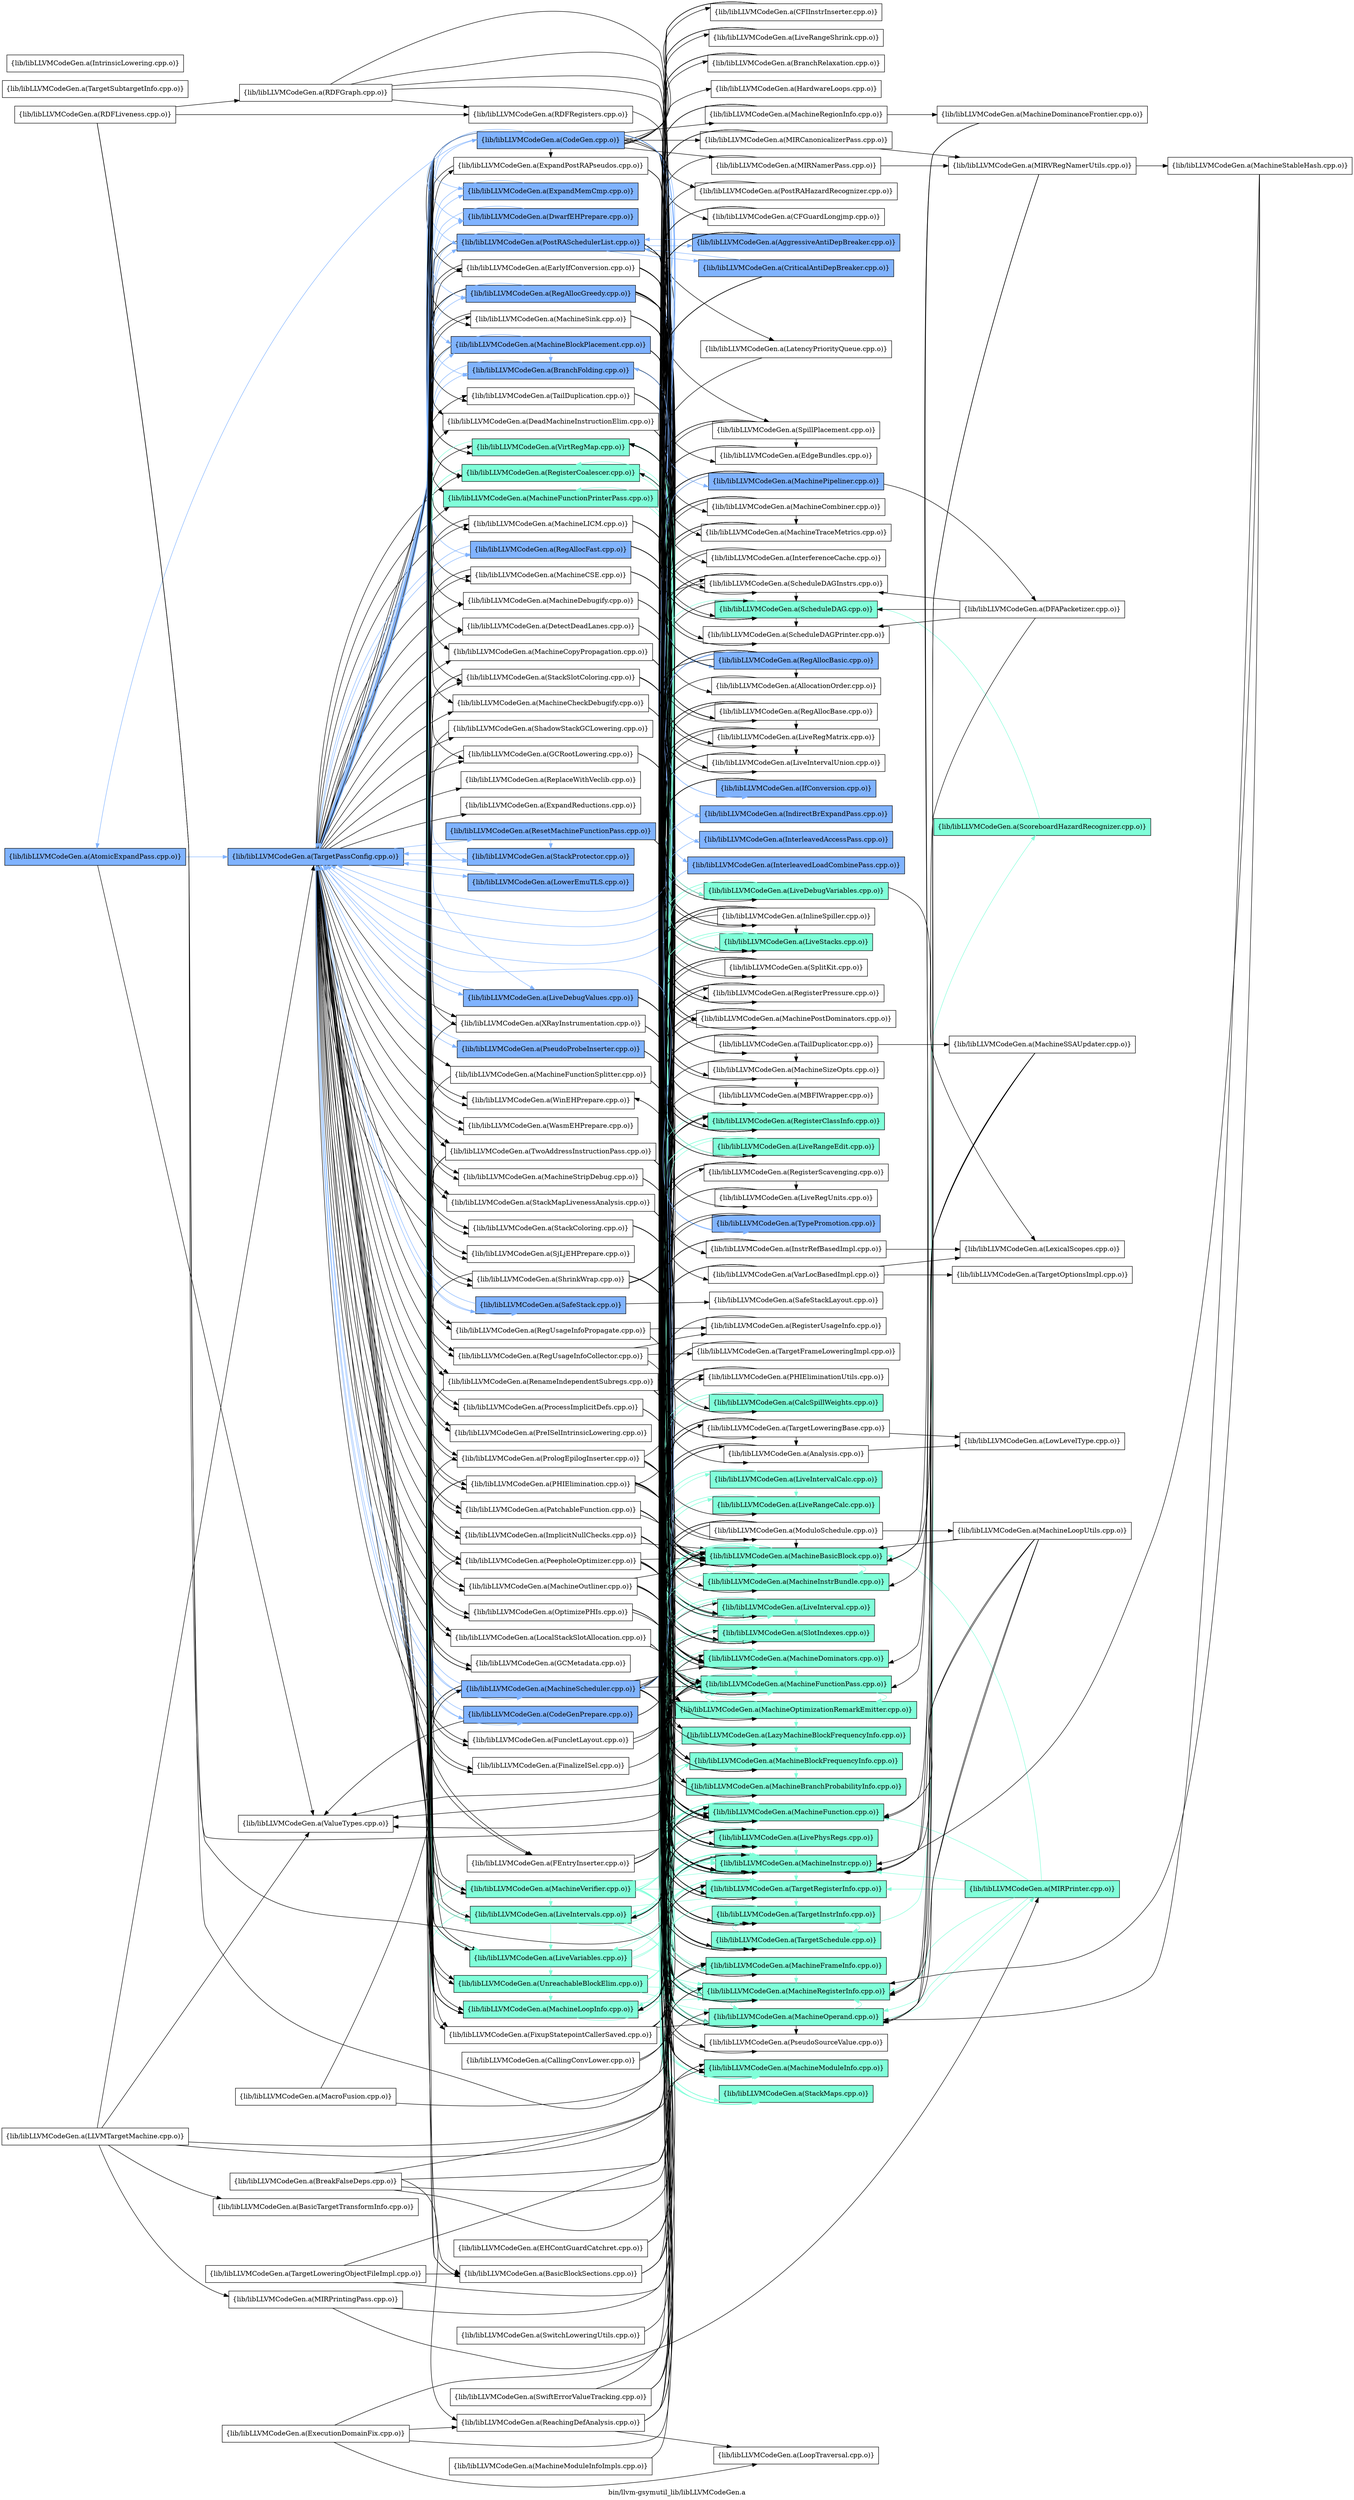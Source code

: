 digraph "bin/llvm-gsymutil_lib/libLLVMCodeGen.a" {
	label="bin/llvm-gsymutil_lib/libLLVMCodeGen.a";
	rankdir=LR;
	{ rank=same; Node0x5572a18f10f8;  }
	{ rank=same; Node0x5572a18ec6e8; Node0x5572a18e3598;  }
	{ rank=same; Node0x5572a18e5898; Node0x5572a18e7c38; Node0x5572a18e95d8; Node0x5572a18f0928; Node0x5572a18e19c8; Node0x5572a18e35e8; Node0x5572a18e0758; Node0x5572a18f1648; Node0x5572a18f12d8; Node0x5572a18ea0c8; Node0x5572a18e9a38; Node0x5572a18ec0f8; Node0x5572a18e6068; Node0x5572a18e6b58; Node0x5572a18e6d88; Node0x5572a18e8368; Node0x5572a18e8fe8; Node0x5572a18e4088; Node0x5572a18e4e98; Node0x5572a18e5618; Node0x5572a18e6478; Node0x5572a18e7e68; Node0x5572a18e6f68; Node0x5572a18e9948; Node0x5572a18e9218; Node0x5572a18ed368; Node0x5572a18ecaf8; Node0x5572a18ec4b8; Node0x5572a18ebce8; Node0x5572a18e6a68; Node0x5572a18e71e8; Node0x5572a18e7878; Node0x5572a18e80e8; Node0x5572a18e96c8; Node0x5572a18ea1b8; Node0x5572a18ea528; Node0x5572a18eb2e8; Node0x5572a18e7a08; Node0x5572a18e7d78; Node0x5572a18ea668; Node0x5572a18ec828; Node0x5572a18ed4a8; Node0x5572a18e9ee8; Node0x5572a18ead98; Node0x5572a18eb108; Node0x5572a18e69c8; Node0x5572a18e7ff8; Node0x5572a18e7fa8; Node0x5572a18e4948; Node0x5572a18eac58; Node0x5572a18ea3e8; Node0x5572a18e9268; Node0x5572a18f2b88; Node0x5572a18f2868; Node0x5572a18f20e8; Node0x5572a18f19b8; Node0x5572a18f1508; Node0x5572a18f0838; Node0x5572a18f0298; Node0x5572a18dfda8; Node0x5572a18df128; Node0x5572a18e16a8; Node0x5572a18e1b08; Node0x5572a18e38b8; Node0x5572a18e5208; Node0x5572a18f1328; Node0x5572a18f1878; Node0x5572a18ef758; Node0x5572a18efe38;  }
	{ rank=same; Node0x5572a18e0938; Node0x5572a18e1e28; Node0x5572a18e3458; Node0x5572a18e5bb8; Node0x5572a18e2b98; Node0x5572a18e3b88; Node0x5572a18df448; Node0x5572a18df858; Node0x5572a18e0e38; Node0x5572a18ea758; Node0x5572a18e0578; Node0x5572a18e8458; Node0x5572a18e8958; Node0x5572a18e7148; Node0x5572a18e1158; Node0x5572a18eb298; Node0x5572a18eb658; Node0x5572a18e0a28; Node0x5572a18e9448; Node0x5572a18f0c48; Node0x5572a18f13c8; Node0x5572a18f1b98; Node0x5572a18e3c78; Node0x5572a18f1828; Node0x5572a18eac08; Node0x5572a18edef8; Node0x5572a18eabb8; Node0x5572a18e6888; Node0x5572a18e5a78; Node0x5572a18e4ee8; Node0x5572a18e1658; Node0x5572a18e8b38; Node0x5572a18e9858; Node0x5572a18f10a8; Node0x5572a18e93a8; Node0x5572a18e7be8; Node0x5572a18e8598; Node0x5572a18f1968; Node0x5572a18e6388; Node0x5572a18e5e38; Node0x5572a18f1af8; Node0x5572a18f15a8; Node0x5572a18ea488; Node0x5572a18e6c98; Node0x5572a18e0d98; Node0x5572a18e05c8; Node0x5572a18e1248; Node0x5572a18df768; Node0x5572a18e02f8; Node0x5572a18dfb28; Node0x5572a18e4268; Node0x5572a18e4998; Node0x5572a18ea7f8; Node0x5572a18eaca8; Node0x5572a18ef4d8; Node0x5572a18e25a8; Node0x5572a18e3ae8; Node0x5572a18dfbc8; Node0x5572a18ed8b8; Node0x5572a18eb518; Node0x5572a18e68d8; Node0x5572a18e7698; Node0x5572a18e9088; Node0x5572a18e9718; Node0x5572a18ea6b8; Node0x5572a18eb3d8; Node0x5572a18ebc98; Node0x5572a18eb478; Node0x5572a18e84a8; Node0x5572a18e1d38; Node0x5572a18e9c18; Node0x5572a18ecd28; Node0x5572a18ea078; Node0x5572a18ed318; Node0x5572a18e8d68; Node0x5572a18e9df8; Node0x5572a18f0658; Node0x5572a18ee6c8;  }
	{ rank=same; Node0x5572a18f2728; Node0x5572a18ea398; Node0x5572a18e0258; Node0x5572a18eb338; Node0x5572a18e84f8; Node0x5572a18e4538; Node0x5572a18e5398; Node0x5572a18ec2d8; Node0x5572a18e2d28; Node0x5572a18ebab8;  }

	Node0x5572a18f10f8 [shape=record,shape=box,group=2,style=filled,fillcolor="0.600000 0.5 1",label="{lib/libLLVMCodeGen.a(AtomicExpandPass.cpp.o)}"];
	Node0x5572a18f10f8 -> Node0x5572a18ec6e8[color="0.600000 0.5 1"];
	Node0x5572a18f10f8 -> Node0x5572a18e3598;
	Node0x5572a18f17d8 [shape=record,shape=box,group=0,label="{lib/libLLVMCodeGen.a(BasicTargetTransformInfo.cpp.o)}"];
	Node0x5572a18eec68 [shape=record,shape=box,group=0,label="{lib/libLLVMCodeGen.a(BreakFalseDeps.cpp.o)}"];
	Node0x5572a18eec68 -> Node0x5572a18e8b38;
	Node0x5572a18eec68 -> Node0x5572a18e2b98;
	Node0x5572a18eec68 -> Node0x5572a18df448;
	Node0x5572a18eec68 -> Node0x5572a18f2908;
	Node0x5572a18eec68 -> Node0x5572a18e9448;
	Node0x5572a18e4268 [shape=record,shape=box,group=0,label="{lib/libLLVMCodeGen.a(CFGuardLongjmp.cpp.o)}"];
	Node0x5572a18e4268 -> Node0x5572a18e5bb8;
	Node0x5572a18e4268 -> Node0x5572a18e2b98;
	Node0x5572a18e4268 -> Node0x5572a18e3b88;
	Node0x5572a18e4998 [shape=record,shape=box,group=0,label="{lib/libLLVMCodeGen.a(CFIInstrInserter.cpp.o)}"];
	Node0x5572a18e4998 -> Node0x5572a18e0938;
	Node0x5572a18e4998 -> Node0x5572a18e5bb8;
	Node0x5572a18e4998 -> Node0x5572a18e2b98;
	Node0x5572a18e4998 -> Node0x5572a18e3b88;
	Node0x5572a18e5898 [shape=record,shape=box,group=0,label="{lib/libLLVMCodeGen.a(EarlyIfConversion.cpp.o)}"];
	Node0x5572a18e5898 -> Node0x5572a18e0938;
	Node0x5572a18e5898 -> Node0x5572a18e1e28;
	Node0x5572a18e5898 -> Node0x5572a18e3458;
	Node0x5572a18e5898 -> Node0x5572a18e5bb8;
	Node0x5572a18e5898 -> Node0x5572a18e2b98;
	Node0x5572a18e5898 -> Node0x5572a18e3b88;
	Node0x5572a18e5898 -> Node0x5572a18e35e8;
	Node0x5572a18e5898 -> Node0x5572a18df448;
	Node0x5572a18e5898 -> Node0x5572a18df858;
	Node0x5572a18e5898 -> Node0x5572a18e0e38;
	Node0x5572a18e5898 -> Node0x5572a18ea758;
	Node0x5572a18e5898 -> Node0x5572a18e0578;
	Node0x5572a18e6ec8 [shape=record,shape=box,group=0,label="{lib/libLLVMCodeGen.a(EHContGuardCatchret.cpp.o)}"];
	Node0x5572a18e6ec8 -> Node0x5572a18e0938;
	Node0x5572a18e6ec8 -> Node0x5572a18e2b98;
	Node0x5572a18e7648 [shape=record,shape=box,group=0,label="{lib/libLLVMCodeGen.a(ExecutionDomainFix.cpp.o)}"];
	Node0x5572a18e7648 -> Node0x5572a18dfcb8;
	Node0x5572a18e7648 -> Node0x5572a18e2b98;
	Node0x5572a18e7648 -> Node0x5572a18e0e38;
	Node0x5572a18e7648 -> Node0x5572a18f2908;
	Node0x5572a18ea7f8 [shape=record,shape=box,group=2,style=filled,fillcolor="0.600000 0.5 1",label="{lib/libLLVMCodeGen.a(IndirectBrExpandPass.cpp.o)}"];
	Node0x5572a18ea7f8 -> Node0x5572a18ec6e8[color="0.600000 0.5 1"];
	Node0x5572a18eaca8 [shape=record,shape=box,group=2,style=filled,fillcolor="0.600000 0.5 1",label="{lib/libLLVMCodeGen.a(InterleavedAccessPass.cpp.o)}"];
	Node0x5572a18eaca8 -> Node0x5572a18ec6e8[color="0.600000 0.5 1"];
	Node0x5572a18ef4d8 [shape=record,shape=box,group=0,label="{lib/libLLVMCodeGen.a(LiveRangeShrink.cpp.o)}"];
	Node0x5572a18ef4d8 -> Node0x5572a18e0938;
	Node0x5572a18ef4d8 -> Node0x5572a18e2b98;
	Node0x5572a18ef4d8 -> Node0x5572a18e3b88;
	Node0x5572a18ef4d8 -> Node0x5572a18e0e38;
	Node0x5572a18f2ea8 [shape=record,shape=box,group=0,label="{lib/libLLVMCodeGen.a(LLVMTargetMachine.cpp.o)}"];
	Node0x5572a18f2ea8 -> Node0x5572a18f17d8;
	Node0x5572a18f2ea8 -> Node0x5572a18dfbc8;
	Node0x5572a18f2ea8 -> Node0x5572a18ee308;
	Node0x5572a18f2ea8 -> Node0x5572a18e9c18;
	Node0x5572a18f2ea8 -> Node0x5572a18ec6e8;
	Node0x5572a18f2ea8 -> Node0x5572a18e3598;
	Node0x5572a18e0938 [shape=record,shape=box,group=1,style=filled,fillcolor="0.450000 0.5 1",label="{lib/libLLVMCodeGen.a(MachineBasicBlock.cpp.o)}"];
	Node0x5572a18e0938 -> Node0x5572a18e95d8[color="0.450000 0.5 1"];
	Node0x5572a18e0938 -> Node0x5572a18e8458[color="0.450000 0.5 1"];
	Node0x5572a18e0938 -> Node0x5572a18e8b38[color="0.450000 0.5 1"];
	Node0x5572a18e0938 -> Node0x5572a18f0928[color="0.450000 0.5 1"];
	Node0x5572a18e0938 -> Node0x5572a18e3458[color="0.450000 0.5 1"];
	Node0x5572a18e0938 -> Node0x5572a18e5bb8[color="0.450000 0.5 1"];
	Node0x5572a18e0938 -> Node0x5572a18e3ae8[color="0.450000 0.5 1"];
	Node0x5572a18e0938 -> Node0x5572a18e3b88[color="0.450000 0.5 1"];
	Node0x5572a18e0938 -> Node0x5572a18e35e8[color="0.450000 0.5 1"];
	Node0x5572a18e0938 -> Node0x5572a18e0e38[color="0.450000 0.5 1"];
	Node0x5572a18e0938 -> Node0x5572a18eb298[color="0.450000 0.5 1"];
	Node0x5572a18e0938 -> Node0x5572a18e0a28[color="0.450000 0.5 1"];
	Node0x5572a18e25a8 [shape=record,shape=box,group=0,label="{lib/libLLVMCodeGen.a(MachineCombiner.cpp.o)}"];
	Node0x5572a18e25a8 -> Node0x5572a18e93a8;
	Node0x5572a18e25a8 -> Node0x5572a18e0938;
	Node0x5572a18e25a8 -> Node0x5572a18e3458;
	Node0x5572a18e25a8 -> Node0x5572a18e5bb8;
	Node0x5572a18e25a8 -> Node0x5572a18e2b98;
	Node0x5572a18e25a8 -> Node0x5572a18e3b88;
	Node0x5572a18e25a8 -> Node0x5572a18e35e8;
	Node0x5572a18e25a8 -> Node0x5572a18e0e38;
	Node0x5572a18e25a8 -> Node0x5572a18e9858;
	Node0x5572a18e25a8 -> Node0x5572a18ea758;
	Node0x5572a18e25a8 -> Node0x5572a18e9448;
	Node0x5572a18e25a8 -> Node0x5572a18e0578;
	Node0x5572a18e5bb8 [shape=record,shape=box,group=1,style=filled,fillcolor="0.450000 0.5 1",label="{lib/libLLVMCodeGen.a(MachineFunction.cpp.o)}"];
	Node0x5572a18e5bb8 -> Node0x5572a18e0938[color="0.450000 0.5 1"];
	Node0x5572a18e5bb8 -> Node0x5572a18e3c78[color="0.450000 0.5 1"];
	Node0x5572a18e5bb8 -> Node0x5572a18e3b88[color="0.450000 0.5 1"];
	Node0x5572a18e5bb8 -> Node0x5572a18dfbc8[color="0.450000 0.5 1"];
	Node0x5572a18e5bb8 -> Node0x5572a18df448[color="0.450000 0.5 1"];
	Node0x5572a18e5bb8 -> Node0x5572a18e0e38[color="0.450000 0.5 1"];
	Node0x5572a18e5bb8 -> Node0x5572a18f1968;
	Node0x5572a18e5bb8 -> Node0x5572a18e0a28[color="0.450000 0.5 1"];
	Node0x5572a18e5bb8 -> Node0x5572a18f1878;
	Node0x5572a18e2b98 [shape=record,shape=box,group=1,style=filled,fillcolor="0.450000 0.5 1",label="{lib/libLLVMCodeGen.a(MachineFunctionPass.cpp.o)}"];
	Node0x5572a18e2b98 -> Node0x5572a18e19c8[color="0.450000 0.5 1"];
	Node0x5572a18e2b98 -> Node0x5572a18dfbc8[color="0.450000 0.5 1"];
	Node0x5572a18e2b98 -> Node0x5572a18df858[color="0.450000 0.5 1"];
	Node0x5572a18e3b88 [shape=record,shape=box,group=1,style=filled,fillcolor="0.450000 0.5 1",label="{lib/libLLVMCodeGen.a(MachineInstr.cpp.o)}"];
	Node0x5572a18e3b88 -> Node0x5572a18e0938[color="0.450000 0.5 1"];
	Node0x5572a18e3b88 -> Node0x5572a18e5bb8[color="0.450000 0.5 1"];
	Node0x5572a18e3b88 -> Node0x5572a18df448[color="0.450000 0.5 1"];
	Node0x5572a18e3b88 -> Node0x5572a18e0e38[color="0.450000 0.5 1"];
	Node0x5572a18e3b88 -> Node0x5572a18eb658[color="0.450000 0.5 1"];
	Node0x5572a18e3b88 -> Node0x5572a18e0a28[color="0.450000 0.5 1"];
	Node0x5572a18e0758 [shape=record,shape=box,group=2,style=filled,fillcolor="0.600000 0.5 1",label="{lib/libLLVMCodeGen.a(MachineScheduler.cpp.o)}"];
	Node0x5572a18e0758 -> Node0x5572a18e95d8;
	Node0x5572a18e0758 -> Node0x5572a18e8458;
	Node0x5572a18e0758 -> Node0x5572a18e0938;
	Node0x5572a18e0758 -> Node0x5572a18e3458;
	Node0x5572a18e0758 -> Node0x5572a18e5bb8;
	Node0x5572a18e0758 -> Node0x5572a18e2b98;
	Node0x5572a18e0758 -> Node0x5572a18e3b88;
	Node0x5572a18e0758 -> Node0x5572a18e35e8;
	Node0x5572a18e0758 -> Node0x5572a18f1648;
	Node0x5572a18e0758 -> Node0x5572a18e9448;
	Node0x5572a18e0758 -> Node0x5572a18f0c48;
	Node0x5572a18e0758 -> Node0x5572a18f13c8;
	Node0x5572a18e0758 -> Node0x5572a18f1b98;
	Node0x5572a18e0758 -> Node0x5572a18eb298;
	Node0x5572a18e0758 -> Node0x5572a18ec6e8[color="0.600000 0.5 1"];
	Node0x5572a18e0758 -> Node0x5572a18e0578;
	Node0x5572a18f12d8 [shape=record,shape=box,group=2,style=filled,fillcolor="0.600000 0.5 1",label="{lib/libLLVMCodeGen.a(PseudoProbeInserter.cpp.o)}"];
	Node0x5572a18f12d8 -> Node0x5572a18e0938;
	Node0x5572a18f12d8 -> Node0x5572a18e5bb8;
	Node0x5572a18f12d8 -> Node0x5572a18e2b98;
	Node0x5572a18f12d8 -> Node0x5572a18e3b88;
	Node0x5572a18f12d8 -> Node0x5572a18ec6e8[color="0.600000 0.5 1"];
	Node0x5572a18f2908 [shape=record,shape=box,group=0,label="{lib/libLLVMCodeGen.a(ReachingDefAnalysis.cpp.o)}"];
	Node0x5572a18f2908 -> Node0x5572a18e8b38;
	Node0x5572a18f2908 -> Node0x5572a18dfcb8;
	Node0x5572a18f2908 -> Node0x5572a18e0938;
	Node0x5572a18f2908 -> Node0x5572a18e2b98;
	Node0x5572a18f2908 -> Node0x5572a18e3b88;
	Node0x5572a18ed318 [shape=record,shape=box,group=0,label="{lib/libLLVMCodeGen.a(TargetFrameLoweringImpl.cpp.o)}"];
	Node0x5572a18ed318 -> Node0x5572a18e0e38;
	Node0x5572a18edef8 [shape=record,shape=box,group=1,style=filled,fillcolor="0.450000 0.5 1",label="{lib/libLLVMCodeGen.a(TargetInstrInfo.cpp.o)}"];
	Node0x5572a18edef8 -> Node0x5572a18e0938[color="0.450000 0.5 1"];
	Node0x5572a18edef8 -> Node0x5572a18e5bb8[color="0.450000 0.5 1"];
	Node0x5572a18edef8 -> Node0x5572a18e3b88[color="0.450000 0.5 1"];
	Node0x5572a18edef8 -> Node0x5572a18df448[color="0.450000 0.5 1"];
	Node0x5572a18edef8 -> Node0x5572a18e0e38[color="0.450000 0.5 1"];
	Node0x5572a18edef8 -> Node0x5572a18eb658[color="0.450000 0.5 1"];
	Node0x5572a18edef8 -> Node0x5572a18ea398[color="0.450000 0.5 1"];
	Node0x5572a18edef8 -> Node0x5572a18e0578[color="0.450000 0.5 1"];
	Node0x5572a18e9c18 [shape=record,shape=box,group=0,label="{lib/libLLVMCodeGen.a(TargetLoweringBase.cpp.o)}"];
	Node0x5572a18e9c18 -> Node0x5572a18e1658;
	Node0x5572a18e9c18 -> Node0x5572a18e0258;
	Node0x5572a18e9c18 -> Node0x5572a18e0938;
	Node0x5572a18e9c18 -> Node0x5572a18e5bb8;
	Node0x5572a18e9c18 -> Node0x5572a18e3b88;
	Node0x5572a18e9c18 -> Node0x5572a18df448;
	Node0x5572a18e9c18 -> Node0x5572a18e0e38;
	Node0x5572a18e9c18 -> Node0x5572a18e3598;
	Node0x5572a18eceb8 [shape=record,shape=box,group=0,label="{lib/libLLVMCodeGen.a(TargetLoweringObjectFileImpl.cpp.o)}"];
	Node0x5572a18eceb8 -> Node0x5572a18e0938;
	Node0x5572a18eceb8 -> Node0x5572a18e5bb8;
	Node0x5572a18eceb8 -> Node0x5572a18ec0f8;
	Node0x5572a18ec6e8 [shape=record,shape=box,group=2,style=filled,fillcolor="0.600000 0.5 1",label="{lib/libLLVMCodeGen.a(TargetPassConfig.cpp.o)}"];
	Node0x5572a18ec6e8 -> Node0x5572a18e5898;
	Node0x5572a18ec6e8 -> Node0x5572a18e7c38;
	Node0x5572a18ec6e8 -> Node0x5572a18e95d8;
	Node0x5572a18ec6e8 -> Node0x5572a18f0928;
	Node0x5572a18ec6e8 -> Node0x5572a18e19c8;
	Node0x5572a18ec6e8 -> Node0x5572a18e35e8;
	Node0x5572a18ec6e8 -> Node0x5572a18e0758[color="0.600000 0.5 1"];
	Node0x5572a18ec6e8 -> Node0x5572a18f1648;
	Node0x5572a18ec6e8 -> Node0x5572a18f12d8[color="0.600000 0.5 1"];
	Node0x5572a18ec6e8 -> Node0x5572a18ea0c8;
	Node0x5572a18ec6e8 -> Node0x5572a18e9a38[color="0.600000 0.5 1"];
	Node0x5572a18ec6e8 -> Node0x5572a18ec0f8;
	Node0x5572a18ec6e8 -> Node0x5572a18e6068[color="0.600000 0.5 1"];
	Node0x5572a18ec6e8 -> Node0x5572a18e6b58[color="0.600000 0.5 1"];
	Node0x5572a18ec6e8 -> Node0x5572a18e6d88;
	Node0x5572a18ec6e8 -> Node0x5572a18e8368[color="0.600000 0.5 1"];
	Node0x5572a18ec6e8 -> Node0x5572a18e8fe8;
	Node0x5572a18ec6e8 -> Node0x5572a18e4088;
	Node0x5572a18ec6e8 -> Node0x5572a18e4e98;
	Node0x5572a18ec6e8 -> Node0x5572a18e5618;
	Node0x5572a18ec6e8 -> Node0x5572a18e6478;
	Node0x5572a18ec6e8 -> Node0x5572a18e7e68;
	Node0x5572a18ec6e8 -> Node0x5572a18e6f68[color="0.600000 0.5 1"];
	Node0x5572a18ec6e8 -> Node0x5572a18e9948[color="0.600000 0.5 1"];
	Node0x5572a18ec6e8 -> Node0x5572a18e9218[color="0.600000 0.5 1"];
	Node0x5572a18ec6e8 -> Node0x5572a18ed368;
	Node0x5572a18ec6e8 -> Node0x5572a18ecaf8[color="0.600000 0.5 1"];
	Node0x5572a18ec6e8 -> Node0x5572a18ec4b8;
	Node0x5572a18ec6e8 -> Node0x5572a18ebce8;
	Node0x5572a18ec6e8 -> Node0x5572a18e6a68[color="0.600000 0.5 1"];
	Node0x5572a18ec6e8 -> Node0x5572a18e71e8[color="0.600000 0.5 1"];
	Node0x5572a18ec6e8 -> Node0x5572a18e7878;
	Node0x5572a18ec6e8 -> Node0x5572a18e80e8;
	Node0x5572a18ec6e8 -> Node0x5572a18e96c8;
	Node0x5572a18ec6e8 -> Node0x5572a18ea1b8;
	Node0x5572a18ec6e8 -> Node0x5572a18ea528;
	Node0x5572a18ec6e8 -> Node0x5572a18eb2e8;
	Node0x5572a18ec6e8 -> Node0x5572a18e7a08;
	Node0x5572a18ec6e8 -> Node0x5572a18e7d78;
	Node0x5572a18ec6e8 -> Node0x5572a18ea668;
	Node0x5572a18ec6e8 -> Node0x5572a18ec828;
	Node0x5572a18ec6e8 -> Node0x5572a18ed4a8;
	Node0x5572a18ec6e8 -> Node0x5572a18e9ee8;
	Node0x5572a18ec6e8 -> Node0x5572a18ead98;
	Node0x5572a18ec6e8 -> Node0x5572a18eb108;
	Node0x5572a18ec6e8 -> Node0x5572a18e69c8;
	Node0x5572a18ec6e8 -> Node0x5572a18e7ff8;
	Node0x5572a18ec6e8 -> Node0x5572a18e7fa8;
	Node0x5572a18ec6e8 -> Node0x5572a18e4948;
	Node0x5572a18ec6e8 -> Node0x5572a18eac58;
	Node0x5572a18ec6e8 -> Node0x5572a18ea3e8[color="0.600000 0.5 1"];
	Node0x5572a18ec6e8 -> Node0x5572a18e9268;
	Node0x5572a18ec6e8 -> Node0x5572a18f2b88;
	Node0x5572a18ec6e8 -> Node0x5572a18f2868;
	Node0x5572a18ec6e8 -> Node0x5572a18f20e8;
	Node0x5572a18ec6e8 -> Node0x5572a18f19b8;
	Node0x5572a18ec6e8 -> Node0x5572a18f1508;
	Node0x5572a18ec6e8 -> Node0x5572a18f0838;
	Node0x5572a18ec6e8 -> Node0x5572a18f0298;
	Node0x5572a18ec6e8 -> Node0x5572a18dfda8[color="0.600000 0.5 1"];
	Node0x5572a18ec6e8 -> Node0x5572a18df128[color="0.600000 0.5 1"];
	Node0x5572a18ec6e8 -> Node0x5572a18e16a8;
	Node0x5572a18ec6e8 -> Node0x5572a18e1b08;
	Node0x5572a18ec6e8 -> Node0x5572a18e38b8;
	Node0x5572a18ec6e8 -> Node0x5572a18e5208;
	Node0x5572a18ec6e8 -> Node0x5572a18f1328;
	Node0x5572a18ec6e8 -> Node0x5572a18f1878;
	Node0x5572a18ec6e8 -> Node0x5572a18ef758;
	Node0x5572a18ec6e8 -> Node0x5572a18efe38[color="0.600000 0.5 1"];
	Node0x5572a18e0a28 [shape=record,shape=box,group=1,style=filled,fillcolor="0.450000 0.5 1",label="{lib/libLLVMCodeGen.a(TargetRegisterInfo.cpp.o)}"];
	Node0x5572a18e0a28 -> Node0x5572a18e0e38[color="0.450000 0.5 1"];
	Node0x5572a18e0a28 -> Node0x5572a18edef8[color="0.450000 0.5 1"];
	Node0x5572a18e2a58 [shape=record,shape=box,group=0,label="{lib/libLLVMCodeGen.a(TargetSubtargetInfo.cpp.o)}"];
	Node0x5572a18e3598 [shape=record,shape=box,group=0,label="{lib/libLLVMCodeGen.a(ValueTypes.cpp.o)}"];
	Node0x5572a18dfbc8 [shape=record,shape=box,group=1,style=filled,fillcolor="0.450000 0.5 1",label="{lib/libLLVMCodeGen.a(MachineModuleInfo.cpp.o)}"];
	Node0x5572a18dfbc8 -> Node0x5572a18e5bb8[color="0.450000 0.5 1"];
	Node0x5572a18f1af8 [shape=record,shape=box,group=0,label="{lib/libLLVMCodeGen.a(LiveRegMatrix.cpp.o)}"];
	Node0x5572a18f1af8 -> Node0x5572a18e95d8;
	Node0x5572a18f1af8 -> Node0x5572a18e8458;
	Node0x5572a18f1af8 -> Node0x5572a18f15a8;
	Node0x5572a18f1af8 -> Node0x5572a18e2b98;
	Node0x5572a18f1af8 -> Node0x5572a18e5208;
	Node0x5572a18df448 [shape=record,shape=box,group=1,style=filled,fillcolor="0.450000 0.5 1",label="{lib/libLLVMCodeGen.a(MachineOperand.cpp.o)}"];
	Node0x5572a18df448 -> Node0x5572a18e0938[color="0.450000 0.5 1"];
	Node0x5572a18df448 -> Node0x5572a18e5bb8[color="0.450000 0.5 1"];
	Node0x5572a18df448 -> Node0x5572a18e0e38[color="0.450000 0.5 1"];
	Node0x5572a18df448 -> Node0x5572a18f2728[color="0.450000 0.5 1"];
	Node0x5572a18df448 -> Node0x5572a18f1968;
	Node0x5572a18df448 -> Node0x5572a18e0a28[color="0.450000 0.5 1"];
	Node0x5572a18e0e38 [shape=record,shape=box,group=1,style=filled,fillcolor="0.450000 0.5 1",label="{lib/libLLVMCodeGen.a(MachineRegisterInfo.cpp.o)}"];
	Node0x5572a18e0e38 -> Node0x5572a18e0938[color="0.450000 0.5 1"];
	Node0x5572a18e0e38 -> Node0x5572a18e5bb8[color="0.450000 0.5 1"];
	Node0x5572a18e0e38 -> Node0x5572a18e3b88[color="0.450000 0.5 1"];
	Node0x5572a18e0e38 -> Node0x5572a18df448[color="0.450000 0.5 1"];
	Node0x5572a18e0e38 -> Node0x5572a18e0a28[color="0.450000 0.5 1"];
	Node0x5572a18ee4e8 [shape=record,shape=box,group=0,label="{lib/libLLVMCodeGen.a(CallingConvLower.cpp.o)}"];
	Node0x5572a18ee4e8 -> Node0x5572a18e3c78;
	Node0x5572a18ee4e8 -> Node0x5572a18e5bb8;
	Node0x5572a18eaf28 [shape=record,shape=box,group=0,label="{lib/libLLVMCodeGen.a(IntrinsicLowering.cpp.o)}"];
	Node0x5572a18e3c78 [shape=record,shape=box,group=1,style=filled,fillcolor="0.450000 0.5 1",label="{lib/libLLVMCodeGen.a(MachineFrameInfo.cpp.o)}"];
	Node0x5572a18e3c78 -> Node0x5572a18e0e38[color="0.450000 0.5 1"];
	Node0x5572a18e8b38 [shape=record,shape=box,group=1,style=filled,fillcolor="0.450000 0.5 1",label="{lib/libLLVMCodeGen.a(LivePhysRegs.cpp.o)}"];
	Node0x5572a18e8b38 -> Node0x5572a18e0938[color="0.450000 0.5 1"];
	Node0x5572a18e8b38 -> Node0x5572a18e3b88[color="0.450000 0.5 1"];
	Node0x5572a18e8b38 -> Node0x5572a18e0e38[color="0.450000 0.5 1"];
	Node0x5572a18e8b38 -> Node0x5572a18e0a28[color="0.450000 0.5 1"];
	Node0x5572a18f0928 [shape=record,shape=box,group=1,style=filled,fillcolor="0.450000 0.5 1",label="{lib/libLLVMCodeGen.a(LiveVariables.cpp.o)}"];
	Node0x5572a18f0928 -> Node0x5572a18e0938[color="0.450000 0.5 1"];
	Node0x5572a18f0928 -> Node0x5572a18e2b98[color="0.450000 0.5 1"];
	Node0x5572a18f0928 -> Node0x5572a18e3b88[color="0.450000 0.5 1"];
	Node0x5572a18f0928 -> Node0x5572a18e0e38[color="0.450000 0.5 1"];
	Node0x5572a18f0928 -> Node0x5572a18e38b8[color="0.450000 0.5 1"];
	Node0x5572a18e3458 [shape=record,shape=box,group=1,style=filled,fillcolor="0.450000 0.5 1",label="{lib/libLLVMCodeGen.a(MachineDominators.cpp.o)}"];
	Node0x5572a18e3458 -> Node0x5572a18e0938[color="0.450000 0.5 1"];
	Node0x5572a18e3458 -> Node0x5572a18e2b98[color="0.450000 0.5 1"];
	Node0x5572a18ebab8 [shape=record,shape=box,group=0,label="{lib/libLLVMCodeGen.a(TargetOptionsImpl.cpp.o)}"];
	Node0x5572a18e1658 [shape=record,shape=box,group=0,label="{lib/libLLVMCodeGen.a(Analysis.cpp.o)}"];
	Node0x5572a18e1658 -> Node0x5572a18e0258;
	Node0x5572a18e1658 -> Node0x5572a18e0938;
	Node0x5572a18e1658 -> Node0x5572a18e3b88;
	Node0x5572a18e1658 -> Node0x5572a18e3598;
	Node0x5572a18e0258 [shape=record,shape=box,group=0,label="{lib/libLLVMCodeGen.a(LowLevelType.cpp.o)}"];
	Node0x5572a18f0068 [shape=record,shape=box,group=0,label="{lib/libLLVMCodeGen.a(MacroFusion.cpp.o)}"];
	Node0x5572a18f0068 -> Node0x5572a18e0758;
	Node0x5572a18f0068 -> Node0x5572a18f1b98;
	Node0x5572a18e35e8 [shape=record,shape=box,group=1,style=filled,fillcolor="0.450000 0.5 1",label="{lib/libLLVMCodeGen.a(MachineLoopInfo.cpp.o)}"];
	Node0x5572a18e35e8 -> Node0x5572a18e0938[color="0.450000 0.5 1"];
	Node0x5572a18e35e8 -> Node0x5572a18e3458[color="0.450000 0.5 1"];
	Node0x5572a18e35e8 -> Node0x5572a18e2b98[color="0.450000 0.5 1"];
	Node0x5572a18e35e8 -> Node0x5572a18e3b88[color="0.450000 0.5 1"];
	Node0x5572a18e35e8 -> Node0x5572a18e0e38[color="0.450000 0.5 1"];
	Node0x5572a18e5e38 [shape=record,shape=box,group=0,label="{lib/libLLVMCodeGen.a(EdgeBundles.cpp.o)}"];
	Node0x5572a18e5e38 -> Node0x5572a18e0938;
	Node0x5572a18e5e38 -> Node0x5572a18e2b98;
	Node0x5572a18e2d28 [shape=record,shape=box,group=0,label="{lib/libLLVMCodeGen.a(MachineDominanceFrontier.cpp.o)}"];
	Node0x5572a18e2d28 -> Node0x5572a18e0938;
	Node0x5572a18e2d28 -> Node0x5572a18e3458;
	Node0x5572a18e2d28 -> Node0x5572a18e2b98;
	Node0x5572a18f15f8 [shape=record,shape=box,group=0,label="{lib/libLLVMCodeGen.a(RDFGraph.cpp.o)}"];
	Node0x5572a18f15f8 -> Node0x5572a18e0938;
	Node0x5572a18f15f8 -> Node0x5572a18e3458;
	Node0x5572a18f15f8 -> Node0x5572a18e5bb8;
	Node0x5572a18f15f8 -> Node0x5572a18e3b88;
	Node0x5572a18f15f8 -> Node0x5572a18f2b38;
	Node0x5572a18f1e18 [shape=record,shape=box,group=0,label="{lib/libLLVMCodeGen.a(RDFLiveness.cpp.o)}"];
	Node0x5572a18f1e18 -> Node0x5572a18e0938;
	Node0x5572a18f1e18 -> Node0x5572a18e3458;
	Node0x5572a18f1e18 -> Node0x5572a18f15f8;
	Node0x5572a18f1e18 -> Node0x5572a18f2b38;
	Node0x5572a18f1e18 -> Node0x5572a18e0a28;
	Node0x5572a18f2b38 [shape=record,shape=box,group=0,label="{lib/libLLVMCodeGen.a(RDFRegisters.cpp.o)}"];
	Node0x5572a18f2b38 -> Node0x5572a18e0a28;
	Node0x5572a18e95d8 [shape=record,shape=box,group=1,style=filled,fillcolor="0.450000 0.5 1",label="{lib/libLLVMCodeGen.a(LiveIntervals.cpp.o)}"];
	Node0x5572a18e95d8 -> Node0x5572a18e8458[color="0.450000 0.5 1"];
	Node0x5572a18e95d8 -> Node0x5572a18e8958[color="0.450000 0.5 1"];
	Node0x5572a18e95d8 -> Node0x5572a18e7148[color="0.450000 0.5 1"];
	Node0x5572a18e95d8 -> Node0x5572a18f0928[color="0.450000 0.5 1"];
	Node0x5572a18e95d8 -> Node0x5572a18e0938[color="0.450000 0.5 1"];
	Node0x5572a18e95d8 -> Node0x5572a18e1158[color="0.450000 0.5 1"];
	Node0x5572a18e95d8 -> Node0x5572a18e3458[color="0.450000 0.5 1"];
	Node0x5572a18e95d8 -> Node0x5572a18e5bb8[color="0.450000 0.5 1"];
	Node0x5572a18e95d8 -> Node0x5572a18e2b98[color="0.450000 0.5 1"];
	Node0x5572a18e95d8 -> Node0x5572a18e3b88[color="0.450000 0.5 1"];
	Node0x5572a18e95d8 -> Node0x5572a18e35e8[color="0.450000 0.5 1"];
	Node0x5572a18e95d8 -> Node0x5572a18e0e38[color="0.450000 0.5 1"];
	Node0x5572a18e95d8 -> Node0x5572a18eb298[color="0.450000 0.5 1"];
	Node0x5572a18e95d8 -> Node0x5572a18eb658[color="0.450000 0.5 1"];
	Node0x5572a18e95d8 -> Node0x5572a18e0a28[color="0.450000 0.5 1"];
	Node0x5572a18eb298 [shape=record,shape=box,group=1,style=filled,fillcolor="0.450000 0.5 1",label="{lib/libLLVMCodeGen.a(SlotIndexes.cpp.o)}"];
	Node0x5572a18eb298 -> Node0x5572a18e2b98[color="0.450000 0.5 1"];
	Node0x5572a18e5208 [shape=record,shape=box,group=1,style=filled,fillcolor="0.450000 0.5 1",label="{lib/libLLVMCodeGen.a(VirtRegMap.cpp.o)}"];
	Node0x5572a18e5208 -> Node0x5572a18e95d8[color="0.450000 0.5 1"];
	Node0x5572a18e5208 -> Node0x5572a18e8458[color="0.450000 0.5 1"];
	Node0x5572a18e5208 -> Node0x5572a18e0938[color="0.450000 0.5 1"];
	Node0x5572a18e5208 -> Node0x5572a18e3c78[color="0.450000 0.5 1"];
	Node0x5572a18e5208 -> Node0x5572a18e2b98[color="0.450000 0.5 1"];
	Node0x5572a18e5208 -> Node0x5572a18e3b88[color="0.450000 0.5 1"];
	Node0x5572a18e5208 -> Node0x5572a18df448[color="0.450000 0.5 1"];
	Node0x5572a18e5208 -> Node0x5572a18e0e38[color="0.450000 0.5 1"];
	Node0x5572a18e5208 -> Node0x5572a18f1828[color="0.450000 0.5 1"];
	Node0x5572a18e5208 -> Node0x5572a18eb298[color="0.450000 0.5 1"];
	Node0x5572a18e5208 -> Node0x5572a18e6c98[color="0.450000 0.5 1"];
	Node0x5572a18e5208 -> Node0x5572a18e0a28[color="0.450000 0.5 1"];
	Node0x5572a18eb338 [shape=record,shape=box,group=0,label="{lib/libLLVMCodeGen.a(MachineSSAUpdater.cpp.o)}"];
	Node0x5572a18eb338 -> Node0x5572a18e0938;
	Node0x5572a18eb338 -> Node0x5572a18e5bb8;
	Node0x5572a18eb338 -> Node0x5572a18e3b88;
	Node0x5572a18eb338 -> Node0x5572a18df448;
	Node0x5572a18eb338 -> Node0x5572a18e0e38;
	Node0x5572a18e93a8 [shape=record,shape=box,group=1,style=filled,fillcolor="0.450000 0.5 1",label="{lib/libLLVMCodeGen.a(LazyMachineBlockFrequencyInfo.cpp.o)}"];
	Node0x5572a18e93a8 -> Node0x5572a18e1158[color="0.450000 0.5 1"];
	Node0x5572a18e93a8 -> Node0x5572a18e1e28[color="0.450000 0.5 1"];
	Node0x5572a18e93a8 -> Node0x5572a18e3458[color="0.450000 0.5 1"];
	Node0x5572a18e93a8 -> Node0x5572a18e2b98[color="0.450000 0.5 1"];
	Node0x5572a18e93a8 -> Node0x5572a18e35e8[color="0.450000 0.5 1"];
	Node0x5572a18e9858 [shape=record,shape=box,group=0,label="{lib/libLLVMCodeGen.a(MachineSizeOpts.cpp.o)}"];
	Node0x5572a18e9858 -> Node0x5572a18e1158;
	Node0x5572a18e9858 -> Node0x5572a18f10a8;
	Node0x5572a18e0578 [shape=record,shape=box,group=1,style=filled,fillcolor="0.450000 0.5 1",label="{lib/libLLVMCodeGen.a(TargetSchedule.cpp.o)}"];
	Node0x5572a18e0578 -> Node0x5572a18e3b88[color="0.450000 0.5 1"];
	Node0x5572a18e0578 -> Node0x5572a18edef8[color="0.450000 0.5 1"];
	Node0x5572a18f1878 [shape=record,shape=box,group=0,label="{lib/libLLVMCodeGen.a(WinEHPrepare.cpp.o)}"];
	Node0x5572a18e9a38 [shape=record,shape=box,group=2,style=filled,fillcolor="0.600000 0.5 1",label="{lib/libLLVMCodeGen.a(StackProtector.cpp.o)}"];
	Node0x5572a18e9a38 -> Node0x5572a18ec6e8[color="0.600000 0.5 1"];
	Node0x5572a18e9d58 [shape=record,shape=box,group=0,label="{lib/libLLVMCodeGen.a(SwiftErrorValueTracking.cpp.o)}"];
	Node0x5572a18e9d58 -> Node0x5572a18e0938;
	Node0x5572a18e9d58 -> Node0x5572a18e5bb8;
	Node0x5572a18e9d58 -> Node0x5572a18e3b88;
	Node0x5572a18e9d58 -> Node0x5572a18e0e38;
	Node0x5572a18ed0e8 [shape=record,shape=box,group=0,label="{lib/libLLVMCodeGen.a(SwitchLoweringUtils.cpp.o)}"];
	Node0x5572a18ed0e8 -> Node0x5572a18e5bb8;
	Node0x5572a18e1158 [shape=record,shape=box,group=1,style=filled,fillcolor="0.450000 0.5 1",label="{lib/libLLVMCodeGen.a(MachineBlockFrequencyInfo.cpp.o)}"];
	Node0x5572a18e1158 -> Node0x5572a18e0938[color="0.450000 0.5 1"];
	Node0x5572a18e1158 -> Node0x5572a18e1e28[color="0.450000 0.5 1"];
	Node0x5572a18e1158 -> Node0x5572a18e5bb8[color="0.450000 0.5 1"];
	Node0x5572a18e1158 -> Node0x5572a18e2b98[color="0.450000 0.5 1"];
	Node0x5572a18e1158 -> Node0x5572a18e35e8[color="0.450000 0.5 1"];
	Node0x5572a18e1e28 [shape=record,shape=box,group=1,style=filled,fillcolor="0.450000 0.5 1",label="{lib/libLLVMCodeGen.a(MachineBranchProbabilityInfo.cpp.o)}"];
	Node0x5572a18e1e28 -> Node0x5572a18e0938[color="0.450000 0.5 1"];
	Node0x5572a18df858 [shape=record,shape=box,group=1,style=filled,fillcolor="0.450000 0.5 1",label="{lib/libLLVMCodeGen.a(MachineOptimizationRemarkEmitter.cpp.o)}"];
	Node0x5572a18df858 -> Node0x5572a18e93a8[color="0.450000 0.5 1"];
	Node0x5572a18df858 -> Node0x5572a18e1158[color="0.450000 0.5 1"];
	Node0x5572a18df858 -> Node0x5572a18e2b98[color="0.450000 0.5 1"];
	Node0x5572a18df858 -> Node0x5572a18e3b88[color="0.450000 0.5 1"];
	Node0x5572a18f1328 [shape=record,shape=box,group=0,label="{lib/libLLVMCodeGen.a(WasmEHPrepare.cpp.o)}"];
	Node0x5572a18e7c38 [shape=record,shape=box,group=0,label="{lib/libLLVMCodeGen.a(GCMetadata.cpp.o)}"];
	Node0x5572a18f13c8 [shape=record,shape=box,group=1,style=filled,fillcolor="0.450000 0.5 1",label="{lib/libLLVMCodeGen.a(ScheduleDAG.cpp.o)}"];
	Node0x5572a18f13c8 -> Node0x5572a18eabb8;
	Node0x5572a18f13c8 -> Node0x5572a18e0a28[color="0.450000 0.5 1"];
	Node0x5572a18eabb8 [shape=record,shape=box,group=0,label="{lib/libLLVMCodeGen.a(ScheduleDAGPrinter.cpp.o)}"];
	Node0x5572a18eb658 [shape=record,shape=box,group=1,style=filled,fillcolor="0.450000 0.5 1",label="{lib/libLLVMCodeGen.a(StackMaps.cpp.o)}"];
	Node0x5572a18eb658 -> Node0x5572a18e5bb8[color="0.450000 0.5 1"];
	Node0x5572a18eb658 -> Node0x5572a18e3b88[color="0.450000 0.5 1"];
	Node0x5572a18eb658 -> Node0x5572a18e0a28[color="0.450000 0.5 1"];
	Node0x5572a18e5398 [shape=record,shape=box,group=0,label="{lib/libLLVMCodeGen.a(DFAPacketizer.cpp.o)}"];
	Node0x5572a18e5398 -> Node0x5572a18e3ae8;
	Node0x5572a18e5398 -> Node0x5572a18f13c8;
	Node0x5572a18e5398 -> Node0x5572a18f1b98;
	Node0x5572a18e5398 -> Node0x5572a18eabb8;
	Node0x5572a18e9448 [shape=record,shape=box,group=1,style=filled,fillcolor="0.450000 0.5 1",label="{lib/libLLVMCodeGen.a(RegisterClassInfo.cpp.o)}"];
	Node0x5572a18e9448 -> Node0x5572a18e0e38[color="0.450000 0.5 1"];
	Node0x5572a18e3ae8 [shape=record,shape=box,group=1,style=filled,fillcolor="0.450000 0.5 1",label="{lib/libLLVMCodeGen.a(MachineInstrBundle.cpp.o)}"];
	Node0x5572a18e3ae8 -> Node0x5572a18e0938[color="0.450000 0.5 1"];
	Node0x5572a18e3ae8 -> Node0x5572a18e5bb8[color="0.450000 0.5 1"];
	Node0x5572a18e3ae8 -> Node0x5572a18e2b98[color="0.450000 0.5 1"];
	Node0x5572a18e3ae8 -> Node0x5572a18e3b88[color="0.450000 0.5 1"];
	Node0x5572a18f1b98 [shape=record,shape=box,group=0,label="{lib/libLLVMCodeGen.a(ScheduleDAGInstrs.cpp.o)}"];
	Node0x5572a18f1b98 -> Node0x5572a18e8b38;
	Node0x5572a18f1b98 -> Node0x5572a18e0938;
	Node0x5572a18f1b98 -> Node0x5572a18e5bb8;
	Node0x5572a18f1b98 -> Node0x5572a18e3b88;
	Node0x5572a18f1b98 -> Node0x5572a18e0e38;
	Node0x5572a18f1b98 -> Node0x5572a18f0c48;
	Node0x5572a18f1b98 -> Node0x5572a18f13c8;
	Node0x5572a18f1b98 -> Node0x5572a18eabb8;
	Node0x5572a18f1b98 -> Node0x5572a18e0578;
	Node0x5572a18ea758 [shape=record,shape=box,group=0,label="{lib/libLLVMCodeGen.a(MachineTraceMetrics.cpp.o)}"];
	Node0x5572a18ea758 -> Node0x5572a18e0938;
	Node0x5572a18ea758 -> Node0x5572a18e1e28;
	Node0x5572a18ea758 -> Node0x5572a18e2b98;
	Node0x5572a18ea758 -> Node0x5572a18e3b88;
	Node0x5572a18ea758 -> Node0x5572a18e35e8;
	Node0x5572a18ea758 -> Node0x5572a18e0e38;
	Node0x5572a18ea758 -> Node0x5572a18e0578;
	Node0x5572a18dfcb8 [shape=record,shape=box,group=0,label="{lib/libLLVMCodeGen.a(LoopTraversal.cpp.o)}"];
	Node0x5572a18e8458 [shape=record,shape=box,group=1,style=filled,fillcolor="0.450000 0.5 1",label="{lib/libLLVMCodeGen.a(LiveInterval.cpp.o)}"];
	Node0x5572a18e8458 -> Node0x5572a18df448[color="0.450000 0.5 1"];
	Node0x5572a18e8458 -> Node0x5572a18e0e38[color="0.450000 0.5 1"];
	Node0x5572a18e8458 -> Node0x5572a18ea0c8[color="0.450000 0.5 1"];
	Node0x5572a18e8458 -> Node0x5572a18eb298[color="0.450000 0.5 1"];
	Node0x5572a18e8458 -> Node0x5572a18e0a28[color="0.450000 0.5 1"];
	Node0x5572a18e8958 [shape=record,shape=box,group=1,style=filled,fillcolor="0.450000 0.5 1",label="{lib/libLLVMCodeGen.a(LiveRangeCalc.cpp.o)}"];
	Node0x5572a18e8958 -> Node0x5572a18e8458[color="0.450000 0.5 1"];
	Node0x5572a18e8958 -> Node0x5572a18e3458[color="0.450000 0.5 1"];
	Node0x5572a18e7148 [shape=record,shape=box,group=1,style=filled,fillcolor="0.450000 0.5 1",label="{lib/libLLVMCodeGen.a(LiveIntervalCalc.cpp.o)}"];
	Node0x5572a18e7148 -> Node0x5572a18e8458[color="0.450000 0.5 1"];
	Node0x5572a18e7148 -> Node0x5572a18e8958[color="0.450000 0.5 1"];
	Node0x5572a18e7148 -> Node0x5572a18e3b88[color="0.450000 0.5 1"];
	Node0x5572a18e7148 -> Node0x5572a18e0e38[color="0.450000 0.5 1"];
	Node0x5572a18ea0c8 [shape=record,shape=box,group=1,style=filled,fillcolor="0.450000 0.5 1",label="{lib/libLLVMCodeGen.a(RegisterCoalescer.cpp.o)}"];
	Node0x5572a18ea0c8 -> Node0x5572a18e95d8[color="0.450000 0.5 1"];
	Node0x5572a18ea0c8 -> Node0x5572a18e8458[color="0.450000 0.5 1"];
	Node0x5572a18ea0c8 -> Node0x5572a18e0938[color="0.450000 0.5 1"];
	Node0x5572a18ea0c8 -> Node0x5572a18e3458[color="0.450000 0.5 1"];
	Node0x5572a18ea0c8 -> Node0x5572a18e5bb8[color="0.450000 0.5 1"];
	Node0x5572a18ea0c8 -> Node0x5572a18e2b98[color="0.450000 0.5 1"];
	Node0x5572a18ea0c8 -> Node0x5572a18e3b88[color="0.450000 0.5 1"];
	Node0x5572a18ea0c8 -> Node0x5572a18e35e8[color="0.450000 0.5 1"];
	Node0x5572a18ea0c8 -> Node0x5572a18df448[color="0.450000 0.5 1"];
	Node0x5572a18ea0c8 -> Node0x5572a18e0e38[color="0.450000 0.5 1"];
	Node0x5572a18ea0c8 -> Node0x5572a18f1648[color="0.450000 0.5 1"];
	Node0x5572a18ea0c8 -> Node0x5572a18e9448[color="0.450000 0.5 1"];
	Node0x5572a18ea0c8 -> Node0x5572a18eac08[color="0.450000 0.5 1"];
	Node0x5572a18ea0c8 -> Node0x5572a18eb298[color="0.450000 0.5 1"];
	Node0x5572a18ea0c8 -> Node0x5572a18edef8[color="0.450000 0.5 1"];
	Node0x5572a18ea0c8 -> Node0x5572a18e0a28[color="0.450000 0.5 1"];
	Node0x5572a18f15a8 [shape=record,shape=box,group=0,label="{lib/libLLVMCodeGen.a(LiveIntervalUnion.cpp.o)}"];
	Node0x5572a18f15a8 -> Node0x5572a18eb298;
	Node0x5572a18f15a8 -> Node0x5572a18e0a28;
	Node0x5572a18e38b8 [shape=record,shape=box,group=1,style=filled,fillcolor="0.450000 0.5 1",label="{lib/libLLVMCodeGen.a(UnreachableBlockElim.cpp.o)}"];
	Node0x5572a18e38b8 -> Node0x5572a18e0938[color="0.450000 0.5 1"];
	Node0x5572a18e38b8 -> Node0x5572a18e3458[color="0.450000 0.5 1"];
	Node0x5572a18e38b8 -> Node0x5572a18e5bb8[color="0.450000 0.5 1"];
	Node0x5572a18e38b8 -> Node0x5572a18e2b98[color="0.450000 0.5 1"];
	Node0x5572a18e38b8 -> Node0x5572a18e3b88[color="0.450000 0.5 1"];
	Node0x5572a18e38b8 -> Node0x5572a18e35e8[color="0.450000 0.5 1"];
	Node0x5572a18e38b8 -> Node0x5572a18df448[color="0.450000 0.5 1"];
	Node0x5572a18e38b8 -> Node0x5572a18e0e38[color="0.450000 0.5 1"];
	Node0x5572a18ee308 [shape=record,shape=box,group=0,label="{lib/libLLVMCodeGen.a(MIRPrintingPass.cpp.o)}"];
	Node0x5572a18ee308 -> Node0x5572a18e2b98;
	Node0x5572a18ee308 -> Node0x5572a18f2728;
	Node0x5572a18f1968 [shape=record,shape=box,group=0,label="{lib/libLLVMCodeGen.a(PseudoSourceValue.cpp.o)}"];
	Node0x5572a18e19c8 [shape=record,shape=box,group=1,style=filled,fillcolor="0.450000 0.5 1",label="{lib/libLLVMCodeGen.a(MachineFunctionPrinterPass.cpp.o)}"];
	Node0x5572a18e19c8 -> Node0x5572a18e5bb8[color="0.450000 0.5 1"];
	Node0x5572a18e19c8 -> Node0x5572a18e2b98[color="0.450000 0.5 1"];
	Node0x5572a18e19c8 -> Node0x5572a18eb298[color="0.450000 0.5 1"];
	Node0x5572a18f2728 [shape=record,shape=box,group=1,style=filled,fillcolor="0.450000 0.5 1",label="{lib/libLLVMCodeGen.a(MIRPrinter.cpp.o)}"];
	Node0x5572a18f2728 -> Node0x5572a18e0938[color="0.450000 0.5 1"];
	Node0x5572a18f2728 -> Node0x5572a18e5bb8[color="0.450000 0.5 1"];
	Node0x5572a18f2728 -> Node0x5572a18e3b88[color="0.450000 0.5 1"];
	Node0x5572a18f2728 -> Node0x5572a18df448[color="0.450000 0.5 1"];
	Node0x5572a18f2728 -> Node0x5572a18e0e38[color="0.450000 0.5 1"];
	Node0x5572a18f2728 -> Node0x5572a18e0a28[color="0.450000 0.5 1"];
	Node0x5572a18f1648 [shape=record,shape=box,group=1,style=filled,fillcolor="0.450000 0.5 1",label="{lib/libLLVMCodeGen.a(MachineVerifier.cpp.o)}"];
	Node0x5572a18f1648 -> Node0x5572a18e95d8[color="0.450000 0.5 1"];
	Node0x5572a18f1648 -> Node0x5572a18e8458[color="0.450000 0.5 1"];
	Node0x5572a18f1648 -> Node0x5572a18e8958[color="0.450000 0.5 1"];
	Node0x5572a18f1648 -> Node0x5572a18f0928[color="0.450000 0.5 1"];
	Node0x5572a18f1648 -> Node0x5572a18e0938[color="0.450000 0.5 1"];
	Node0x5572a18f1648 -> Node0x5572a18e3c78[color="0.450000 0.5 1"];
	Node0x5572a18f1648 -> Node0x5572a18e5bb8[color="0.450000 0.5 1"];
	Node0x5572a18f1648 -> Node0x5572a18e2b98[color="0.450000 0.5 1"];
	Node0x5572a18f1648 -> Node0x5572a18e3b88[color="0.450000 0.5 1"];
	Node0x5572a18f1648 -> Node0x5572a18df448[color="0.450000 0.5 1"];
	Node0x5572a18f1648 -> Node0x5572a18e0e38[color="0.450000 0.5 1"];
	Node0x5572a18f1648 -> Node0x5572a18f1828[color="0.450000 0.5 1"];
	Node0x5572a18f1648 -> Node0x5572a18eb298[color="0.450000 0.5 1"];
	Node0x5572a18f1648 -> Node0x5572a18eb658[color="0.450000 0.5 1"];
	Node0x5572a18f1648 -> Node0x5572a18e0a28[color="0.450000 0.5 1"];
	Node0x5572a18f0c48 [shape=record,shape=box,group=0,label="{lib/libLLVMCodeGen.a(RegisterPressure.cpp.o)}"];
	Node0x5572a18f0c48 -> Node0x5572a18e95d8;
	Node0x5572a18f0c48 -> Node0x5572a18e8458;
	Node0x5572a18f0c48 -> Node0x5572a18e3b88;
	Node0x5572a18f0c48 -> Node0x5572a18e0e38;
	Node0x5572a18f0c48 -> Node0x5572a18e9448;
	Node0x5572a18f10a8 [shape=record,shape=box,group=0,label="{lib/libLLVMCodeGen.a(MBFIWrapper.cpp.o)}"];
	Node0x5572a18f10a8 -> Node0x5572a18e1158;
	Node0x5572a18f1828 [shape=record,shape=box,group=1,style=filled,fillcolor="0.450000 0.5 1",label="{lib/libLLVMCodeGen.a(LiveStacks.cpp.o)}"];
	Node0x5572a18f1828 -> Node0x5572a18e8458[color="0.450000 0.5 1"];
	Node0x5572a18f1828 -> Node0x5572a18e2b98[color="0.450000 0.5 1"];
	Node0x5572a18f1828 -> Node0x5572a18eb298[color="0.450000 0.5 1"];
	Node0x5572a18f1828 -> Node0x5572a18e0a28[color="0.450000 0.5 1"];
	Node0x5572a18eac08 [shape=record,shape=box,group=1,style=filled,fillcolor="0.450000 0.5 1",label="{lib/libLLVMCodeGen.a(LiveRangeEdit.cpp.o)}"];
	Node0x5572a18eac08 -> Node0x5572a18e95d8[color="0.450000 0.5 1"];
	Node0x5572a18eac08 -> Node0x5572a18e8458[color="0.450000 0.5 1"];
	Node0x5572a18eac08 -> Node0x5572a18e5bb8[color="0.450000 0.5 1"];
	Node0x5572a18eac08 -> Node0x5572a18e3b88[color="0.450000 0.5 1"];
	Node0x5572a18eac08 -> Node0x5572a18e0e38[color="0.450000 0.5 1"];
	Node0x5572a18eac08 -> Node0x5572a18ea488[color="0.450000 0.5 1"];
	Node0x5572a18eac08 -> Node0x5572a18eb298[color="0.450000 0.5 1"];
	Node0x5572a18eac08 -> Node0x5572a18edef8[color="0.450000 0.5 1"];
	Node0x5572a18eac08 -> Node0x5572a18e5208[color="0.450000 0.5 1"];
	Node0x5572a18ea488 [shape=record,shape=box,group=1,style=filled,fillcolor="0.450000 0.5 1",label="{lib/libLLVMCodeGen.a(CalcSpillWeights.cpp.o)}"];
	Node0x5572a18ea488 -> Node0x5572a18e95d8[color="0.450000 0.5 1"];
	Node0x5572a18ea488 -> Node0x5572a18e8458[color="0.450000 0.5 1"];
	Node0x5572a18ea488 -> Node0x5572a18e3b88[color="0.450000 0.5 1"];
	Node0x5572a18ea488 -> Node0x5572a18edef8[color="0.450000 0.5 1"];
	Node0x5572a18ea398 [shape=record,shape=box,group=1,style=filled,fillcolor="0.450000 0.5 1",label="{lib/libLLVMCodeGen.a(ScoreboardHazardRecognizer.cpp.o)}"];
	Node0x5572a18ea398 -> Node0x5572a18f13c8[color="0.450000 0.5 1"];
	Node0x5572a18ec0f8 [shape=record,shape=box,group=0,label="{lib/libLLVMCodeGen.a(BasicBlockSections.cpp.o)}"];
	Node0x5572a18ec0f8 -> Node0x5572a18e0938;
	Node0x5572a18ec0f8 -> Node0x5572a18e5bb8;
	Node0x5572a18ec0f8 -> Node0x5572a18e2b98;
	Node0x5572a18edd18 [shape=record,shape=box,group=0,label="{lib/libLLVMCodeGen.a(MachineModuleInfoImpls.cpp.o)}"];
	Node0x5572a18edd18 -> Node0x5572a18dfbc8;
	Node0x5572a18e6068 [shape=record,shape=box,group=2,style=filled,fillcolor="0.600000 0.5 1",label="{lib/libLLVMCodeGen.a(PostRASchedulerList.cpp.o)}"];
	Node0x5572a18e6068 -> Node0x5572a18e0938;
	Node0x5572a18e6068 -> Node0x5572a18e3458;
	Node0x5572a18e6068 -> Node0x5572a18e2b98;
	Node0x5572a18e6068 -> Node0x5572a18e3b88;
	Node0x5572a18e6068 -> Node0x5572a18e35e8;
	Node0x5572a18e6068 -> Node0x5572a18e9448;
	Node0x5572a18e6068 -> Node0x5572a18f13c8;
	Node0x5572a18e6068 -> Node0x5572a18f1b98;
	Node0x5572a18e6068 -> Node0x5572a18eabb8;
	Node0x5572a18e6068 -> Node0x5572a18ec6e8[color="0.600000 0.5 1"];
	Node0x5572a18e6068 -> Node0x5572a18e6888;
	Node0x5572a18e6068 -> Node0x5572a18e5a78[color="0.600000 0.5 1"];
	Node0x5572a18e6068 -> Node0x5572a18e4ee8[color="0.600000 0.5 1"];
	Node0x5572a18e6b58 [shape=record,shape=box,group=2,style=filled,fillcolor="0.600000 0.5 1",label="{lib/libLLVMCodeGen.a(BranchFolding.cpp.o)}"];
	Node0x5572a18e6b58 -> Node0x5572a18e1658;
	Node0x5572a18e6b58 -> Node0x5572a18e8b38;
	Node0x5572a18e6b58 -> Node0x5572a18e0938;
	Node0x5572a18e6b58 -> Node0x5572a18e1158;
	Node0x5572a18e6b58 -> Node0x5572a18e1e28;
	Node0x5572a18e6b58 -> Node0x5572a18e5bb8;
	Node0x5572a18e6b58 -> Node0x5572a18e2b98;
	Node0x5572a18e6b58 -> Node0x5572a18e3b88;
	Node0x5572a18e6b58 -> Node0x5572a18e9858;
	Node0x5572a18e6b58 -> Node0x5572a18f10a8;
	Node0x5572a18e6b58 -> Node0x5572a18edef8;
	Node0x5572a18e6b58 -> Node0x5572a18ec6e8[color="0.600000 0.5 1"];
	Node0x5572a18e6d88 [shape=record,shape=box,group=0,label="{lib/libLLVMCodeGen.a(TailDuplication.cpp.o)}"];
	Node0x5572a18e6d88 -> Node0x5572a18e93a8;
	Node0x5572a18e6d88 -> Node0x5572a18e1e28;
	Node0x5572a18e6d88 -> Node0x5572a18e2b98;
	Node0x5572a18e6d88 -> Node0x5572a18e7be8;
	Node0x5572a18e8368 [shape=record,shape=box,group=2,style=filled,fillcolor="0.600000 0.5 1",label="{lib/libLLVMCodeGen.a(MachineBlockPlacement.cpp.o)}"];
	Node0x5572a18e8368 -> Node0x5572a18e0938;
	Node0x5572a18e8368 -> Node0x5572a18e1158;
	Node0x5572a18e8368 -> Node0x5572a18e1e28;
	Node0x5572a18e8368 -> Node0x5572a18e5bb8;
	Node0x5572a18e8368 -> Node0x5572a18e2b98;
	Node0x5572a18e8368 -> Node0x5572a18e35e8;
	Node0x5572a18e8368 -> Node0x5572a18e9858;
	Node0x5572a18e8368 -> Node0x5572a18f10a8;
	Node0x5572a18e8368 -> Node0x5572a18ec6e8[color="0.600000 0.5 1"];
	Node0x5572a18e8368 -> Node0x5572a18e6b58[color="0.600000 0.5 1"];
	Node0x5572a18e8368 -> Node0x5572a18e7be8;
	Node0x5572a18e8368 -> Node0x5572a18e8598;
	Node0x5572a18e8fe8 [shape=record,shape=box,group=0,label="{lib/libLLVMCodeGen.a(StackSlotColoring.cpp.o)}"];
	Node0x5572a18e8fe8 -> Node0x5572a18e95d8;
	Node0x5572a18e8fe8 -> Node0x5572a18e8458;
	Node0x5572a18e8fe8 -> Node0x5572a18e1158;
	Node0x5572a18e8fe8 -> Node0x5572a18e3458;
	Node0x5572a18e8fe8 -> Node0x5572a18e3c78;
	Node0x5572a18e8fe8 -> Node0x5572a18e2b98;
	Node0x5572a18e8fe8 -> Node0x5572a18e3b88;
	Node0x5572a18e8fe8 -> Node0x5572a18e35e8;
	Node0x5572a18e8fe8 -> Node0x5572a18f1828;
	Node0x5572a18e8fe8 -> Node0x5572a18f1968;
	Node0x5572a18e8fe8 -> Node0x5572a18eb298;
	Node0x5572a18e4088 [shape=record,shape=box,group=0,label="{lib/libLLVMCodeGen.a(DeadMachineInstructionElim.cpp.o)}"];
	Node0x5572a18e4088 -> Node0x5572a18e0938;
	Node0x5572a18e4088 -> Node0x5572a18e2b98;
	Node0x5572a18e4088 -> Node0x5572a18e3b88;
	Node0x5572a18e4e98 [shape=record,shape=box,group=0,label="{lib/libLLVMCodeGen.a(MachineLICM.cpp.o)}"];
	Node0x5572a18e4e98 -> Node0x5572a18e0938;
	Node0x5572a18e4e98 -> Node0x5572a18e1158;
	Node0x5572a18e4e98 -> Node0x5572a18e3458;
	Node0x5572a18e4e98 -> Node0x5572a18e5bb8;
	Node0x5572a18e4e98 -> Node0x5572a18e2b98;
	Node0x5572a18e4e98 -> Node0x5572a18e3b88;
	Node0x5572a18e4e98 -> Node0x5572a18e35e8;
	Node0x5572a18e4e98 -> Node0x5572a18e0e38;
	Node0x5572a18e4e98 -> Node0x5572a18edef8;
	Node0x5572a18e4e98 -> Node0x5572a18e0578;
	Node0x5572a18e5618 [shape=record,shape=box,group=0,label="{lib/libLLVMCodeGen.a(MachineCSE.cpp.o)}"];
	Node0x5572a18e5618 -> Node0x5572a18e0938;
	Node0x5572a18e5618 -> Node0x5572a18e1158;
	Node0x5572a18e5618 -> Node0x5572a18e3458;
	Node0x5572a18e5618 -> Node0x5572a18e2b98;
	Node0x5572a18e5618 -> Node0x5572a18e3b88;
	Node0x5572a18e5618 -> Node0x5572a18e35e8;
	Node0x5572a18e5618 -> Node0x5572a18df448;
	Node0x5572a18e5618 -> Node0x5572a18e0e38;
	Node0x5572a18e5618 -> Node0x5572a18edef8;
	Node0x5572a18e6478 [shape=record,shape=box,group=0,label="{lib/libLLVMCodeGen.a(MachineSink.cpp.o)}"];
	Node0x5572a18e6478 -> Node0x5572a18e0938;
	Node0x5572a18e6478 -> Node0x5572a18e1158;
	Node0x5572a18e6478 -> Node0x5572a18e1e28;
	Node0x5572a18e6478 -> Node0x5572a18e3458;
	Node0x5572a18e6478 -> Node0x5572a18e5bb8;
	Node0x5572a18e6478 -> Node0x5572a18e2b98;
	Node0x5572a18e6478 -> Node0x5572a18e3b88;
	Node0x5572a18e6478 -> Node0x5572a18e35e8;
	Node0x5572a18e6478 -> Node0x5572a18df448;
	Node0x5572a18e6478 -> Node0x5572a18e0e38;
	Node0x5572a18e6478 -> Node0x5572a18e9448;
	Node0x5572a18e6478 -> Node0x5572a18f0c48;
	Node0x5572a18e6478 -> Node0x5572a18edef8;
	Node0x5572a18e6478 -> Node0x5572a18e8598;
	Node0x5572a18e6478 -> Node0x5572a18e6388;
	Node0x5572a18e7e68 [shape=record,shape=box,group=0,label="{lib/libLLVMCodeGen.a(MachineCopyPropagation.cpp.o)}"];
	Node0x5572a18e7e68 -> Node0x5572a18e2b98;
	Node0x5572a18e7e68 -> Node0x5572a18e3b88;
	Node0x5572a18e7e68 -> Node0x5572a18df448;
	Node0x5572a18e7e68 -> Node0x5572a18e0e38;
	Node0x5572a18e7e68 -> Node0x5572a18e0a28;
	Node0x5572a18e6f68 [shape=record,shape=box,group=2,style=filled,fillcolor="0.600000 0.5 1",label="{lib/libLLVMCodeGen.a(RegAllocGreedy.cpp.o)}"];
	Node0x5572a18e6f68 -> Node0x5572a18e5e38;
	Node0x5572a18e6f68 -> Node0x5572a18e95d8;
	Node0x5572a18e6f68 -> Node0x5572a18e8458;
	Node0x5572a18e6f68 -> Node0x5572a18f1af8;
	Node0x5572a18e6f68 -> Node0x5572a18f15a8;
	Node0x5572a18e6f68 -> Node0x5572a18e0938;
	Node0x5572a18e6f68 -> Node0x5572a18e1158;
	Node0x5572a18e6f68 -> Node0x5572a18e3458;
	Node0x5572a18e6f68 -> Node0x5572a18e2b98;
	Node0x5572a18e6f68 -> Node0x5572a18e3b88;
	Node0x5572a18e6f68 -> Node0x5572a18e35e8;
	Node0x5572a18e6f68 -> Node0x5572a18df858;
	Node0x5572a18e6f68 -> Node0x5572a18e0758[color="0.600000 0.5 1"];
	Node0x5572a18e6f68 -> Node0x5572a18f1648;
	Node0x5572a18e6f68 -> Node0x5572a18f1828;
	Node0x5572a18e6f68 -> Node0x5572a18e9448;
	Node0x5572a18e6f68 -> Node0x5572a18ea0c8;
	Node0x5572a18e6f68 -> Node0x5572a18eac08;
	Node0x5572a18e6f68 -> Node0x5572a18ea488;
	Node0x5572a18e6f68 -> Node0x5572a18eb298;
	Node0x5572a18e6f68 -> Node0x5572a18ec6e8[color="0.600000 0.5 1"];
	Node0x5572a18e6f68 -> Node0x5572a18e6c98;
	Node0x5572a18e6f68 -> Node0x5572a18e0d98;
	Node0x5572a18e6f68 -> Node0x5572a18e05c8;
	Node0x5572a18e6f68 -> Node0x5572a18e1248;
	Node0x5572a18e6f68 -> Node0x5572a18df768;
	Node0x5572a18e6f68 -> Node0x5572a18e02f8;
	Node0x5572a18e6f68 -> Node0x5572a18dfb28;
	Node0x5572a18e6f68 -> Node0x5572a18e5208;
	Node0x5572a18e9948 [shape=record,shape=box,group=2,style=filled,fillcolor="0.600000 0.5 1",label="{lib/libLLVMCodeGen.a(RegAllocFast.cpp.o)}"];
	Node0x5572a18e9948 -> Node0x5572a18e0938;
	Node0x5572a18e9948 -> Node0x5572a18e3c78;
	Node0x5572a18e9948 -> Node0x5572a18e5bb8;
	Node0x5572a18e9948 -> Node0x5572a18e2b98;
	Node0x5572a18e9948 -> Node0x5572a18e3b88;
	Node0x5572a18e9948 -> Node0x5572a18df448;
	Node0x5572a18e9948 -> Node0x5572a18e0e38;
	Node0x5572a18e9948 -> Node0x5572a18e9448;
	Node0x5572a18e9948 -> Node0x5572a18ec6e8[color="0.600000 0.5 1"];
	Node0x5572a18e9218 [shape=record,shape=box,group=2,style=filled,fillcolor="0.600000 0.5 1",label="{lib/libLLVMCodeGen.a(CodeGen.cpp.o)}"];
	Node0x5572a18e9218 -> Node0x5572a18f10f8[color="0.600000 0.5 1"];
	Node0x5572a18e9218 -> Node0x5572a18e4268;
	Node0x5572a18e9218 -> Node0x5572a18e4998;
	Node0x5572a18e9218 -> Node0x5572a18e5898;
	Node0x5572a18e9218 -> Node0x5572a18e7c38;
	Node0x5572a18e9218 -> Node0x5572a18ea7f8[color="0.600000 0.5 1"];
	Node0x5572a18e9218 -> Node0x5572a18eaca8[color="0.600000 0.5 1"];
	Node0x5572a18e9218 -> Node0x5572a18e95d8;
	Node0x5572a18e9218 -> Node0x5572a18ef4d8;
	Node0x5572a18e9218 -> Node0x5572a18f0928;
	Node0x5572a18e9218 -> Node0x5572a18e1158;
	Node0x5572a18e9218 -> Node0x5572a18e25a8;
	Node0x5572a18e9218 -> Node0x5572a18e3458;
	Node0x5572a18e9218 -> Node0x5572a18e19c8;
	Node0x5572a18e9218 -> Node0x5572a18e3ae8;
	Node0x5572a18e9218 -> Node0x5572a18e35e8;
	Node0x5572a18e9218 -> Node0x5572a18dfbc8;
	Node0x5572a18e9218 -> Node0x5572a18df858;
	Node0x5572a18e9218 -> Node0x5572a18e0758[color="0.600000 0.5 1"];
	Node0x5572a18e9218 -> Node0x5572a18f1648;
	Node0x5572a18e9218 -> Node0x5572a18f1828;
	Node0x5572a18e9218 -> Node0x5572a18ea0c8;
	Node0x5572a18e9218 -> Node0x5572a18eb298;
	Node0x5572a18e9218 -> Node0x5572a18e9a38[color="0.600000 0.5 1"];
	Node0x5572a18e9218 -> Node0x5572a18ec0f8;
	Node0x5572a18e9218 -> Node0x5572a18ec6e8[color="0.600000 0.5 1"];
	Node0x5572a18e9218 -> Node0x5572a18e6068[color="0.600000 0.5 1"];
	Node0x5572a18e9218 -> Node0x5572a18e6b58[color="0.600000 0.5 1"];
	Node0x5572a18e9218 -> Node0x5572a18e6d88;
	Node0x5572a18e9218 -> Node0x5572a18e8368[color="0.600000 0.5 1"];
	Node0x5572a18e9218 -> Node0x5572a18e8598;
	Node0x5572a18e9218 -> Node0x5572a18e8fe8;
	Node0x5572a18e9218 -> Node0x5572a18e4088;
	Node0x5572a18e9218 -> Node0x5572a18e4e98;
	Node0x5572a18e9218 -> Node0x5572a18e5618;
	Node0x5572a18e9218 -> Node0x5572a18e6478;
	Node0x5572a18e9218 -> Node0x5572a18e7e68;
	Node0x5572a18e9218 -> Node0x5572a18e6f68[color="0.600000 0.5 1"];
	Node0x5572a18e9218 -> Node0x5572a18e6c98;
	Node0x5572a18e9218 -> Node0x5572a18e9948[color="0.600000 0.5 1"];
	Node0x5572a18e9218 -> Node0x5572a18ed8b8;
	Node0x5572a18e9218 -> Node0x5572a18ed368;
	Node0x5572a18e9218 -> Node0x5572a18ecaf8[color="0.600000 0.5 1"];
	Node0x5572a18e9218 -> Node0x5572a18ec4b8;
	Node0x5572a18e9218 -> Node0x5572a18ebce8;
	Node0x5572a18e9218 -> Node0x5572a18e6a68[color="0.600000 0.5 1"];
	Node0x5572a18e9218 -> Node0x5572a18e71e8[color="0.600000 0.5 1"];
	Node0x5572a18e9218 -> Node0x5572a18e7878;
	Node0x5572a18e9218 -> Node0x5572a18e80e8;
	Node0x5572a18e9218 -> Node0x5572a18e96c8;
	Node0x5572a18e9218 -> Node0x5572a18ea1b8;
	Node0x5572a18e9218 -> Node0x5572a18ea528;
	Node0x5572a18e9218 -> Node0x5572a18eb2e8;
	Node0x5572a18e9218 -> Node0x5572a18eb518;
	Node0x5572a18e9218 -> Node0x5572a18e68d8[color="0.600000 0.5 1"];
	Node0x5572a18e9218 -> Node0x5572a18e7a08;
	Node0x5572a18e9218 -> Node0x5572a18e7698[color="0.600000 0.5 1"];
	Node0x5572a18e9218 -> Node0x5572a18e7d78;
	Node0x5572a18e9218 -> Node0x5572a18e9088;
	Node0x5572a18e9218 -> Node0x5572a18e9718;
	Node0x5572a18e9218 -> Node0x5572a18ea668;
	Node0x5572a18e9218 -> Node0x5572a18ea6b8[color="0.600000 0.5 1"];
	Node0x5572a18e9218 -> Node0x5572a18eb3d8;
	Node0x5572a18e9218 -> Node0x5572a18ebc98;
	Node0x5572a18e9218 -> Node0x5572a18ec828;
	Node0x5572a18e9218 -> Node0x5572a18ed4a8;
	Node0x5572a18e9218 -> Node0x5572a18e9ee8;
	Node0x5572a18e9218 -> Node0x5572a18ead98;
	Node0x5572a18e9218 -> Node0x5572a18eb108;
	Node0x5572a18e9218 -> Node0x5572a18eb478;
	Node0x5572a18e9218 -> Node0x5572a18e69c8;
	Node0x5572a18e9218 -> Node0x5572a18e7ff8;
	Node0x5572a18e9218 -> Node0x5572a18e84a8[color="0.600000 0.5 1"];
	Node0x5572a18e9218 -> Node0x5572a18e7fa8;
	Node0x5572a18e9218 -> Node0x5572a18e4948;
	Node0x5572a18e9218 -> Node0x5572a18eac58;
	Node0x5572a18e9218 -> Node0x5572a18ea3e8[color="0.600000 0.5 1"];
	Node0x5572a18e9218 -> Node0x5572a18e9268;
	Node0x5572a18e9218 -> Node0x5572a18f2b88;
	Node0x5572a18e9218 -> Node0x5572a18f2868;
	Node0x5572a18e9218 -> Node0x5572a18f20e8;
	Node0x5572a18e9218 -> Node0x5572a18f19b8;
	Node0x5572a18e9218 -> Node0x5572a18e1d38[color="0.600000 0.5 1"];
	Node0x5572a18e9218 -> Node0x5572a18e1b08;
	Node0x5572a18e9218 -> Node0x5572a18e38b8;
	Node0x5572a18e9218 -> Node0x5572a18e5208;
	Node0x5572a18e9218 -> Node0x5572a18f1328;
	Node0x5572a18e9218 -> Node0x5572a18f1878;
	Node0x5572a18e9218 -> Node0x5572a18ef758;
	Node0x5572a18e9218 -> Node0x5572a18efe38[color="0.600000 0.5 1"];
	Node0x5572a18ed368 [shape=record,shape=box,group=0,label="{lib/libLLVMCodeGen.a(MachineCheckDebugify.cpp.o)}"];
	Node0x5572a18ed368 -> Node0x5572a18e3b88;
	Node0x5572a18ed368 -> Node0x5572a18dfbc8;
	Node0x5572a18ecaf8 [shape=record,shape=box,group=2,style=filled,fillcolor="0.600000 0.5 1",label="{lib/libLLVMCodeGen.a(CodeGenPrepare.cpp.o)}"];
	Node0x5572a18ecaf8 -> Node0x5572a18e1658;
	Node0x5572a18ecaf8 -> Node0x5572a18e9c18;
	Node0x5572a18ecaf8 -> Node0x5572a18ec6e8[color="0.600000 0.5 1"];
	Node0x5572a18ecaf8 -> Node0x5572a18e3598;
	Node0x5572a18ec4b8 [shape=record,shape=box,group=0,label="{lib/libLLVMCodeGen.a(MachineDebugify.cpp.o)}"];
	Node0x5572a18ec4b8 -> Node0x5572a18e0938;
	Node0x5572a18ec4b8 -> Node0x5572a18e3b88;
	Node0x5572a18ec4b8 -> Node0x5572a18dfbc8;
	Node0x5572a18ebce8 [shape=record,shape=box,group=0,label="{lib/libLLVMCodeGen.a(DetectDeadLanes.cpp.o)}"];
	Node0x5572a18ebce8 -> Node0x5572a18e2b98;
	Node0x5572a18ebce8 -> Node0x5572a18e3b88;
	Node0x5572a18ebce8 -> Node0x5572a18e0e38;
	Node0x5572a18ebce8 -> Node0x5572a18e0a28;
	Node0x5572a18e6a68 [shape=record,shape=box,group=2,style=filled,fillcolor="0.600000 0.5 1",label="{lib/libLLVMCodeGen.a(DwarfEHPrepare.cpp.o)}"];
	Node0x5572a18e6a68 -> Node0x5572a18ec6e8[color="0.600000 0.5 1"];
	Node0x5572a18e71e8 [shape=record,shape=box,group=2,style=filled,fillcolor="0.600000 0.5 1",label="{lib/libLLVMCodeGen.a(ExpandMemCmp.cpp.o)}"];
	Node0x5572a18e71e8 -> Node0x5572a18ec6e8[color="0.600000 0.5 1"];
	Node0x5572a18e7878 [shape=record,shape=box,group=0,label="{lib/libLLVMCodeGen.a(ExpandPostRAPseudos.cpp.o)}"];
	Node0x5572a18e7878 -> Node0x5572a18e0938;
	Node0x5572a18e7878 -> Node0x5572a18e3458;
	Node0x5572a18e7878 -> Node0x5572a18e2b98;
	Node0x5572a18e7878 -> Node0x5572a18e3b88;
	Node0x5572a18e7878 -> Node0x5572a18e35e8;
	Node0x5572a18e80e8 [shape=record,shape=box,group=0,label="{lib/libLLVMCodeGen.a(FEntryInserter.cpp.o)}"];
	Node0x5572a18e80e8 -> Node0x5572a18e0938;
	Node0x5572a18e80e8 -> Node0x5572a18e5bb8;
	Node0x5572a18e80e8 -> Node0x5572a18e2b98;
	Node0x5572a18e96c8 [shape=record,shape=box,group=0,label="{lib/libLLVMCodeGen.a(FinalizeISel.cpp.o)}"];
	Node0x5572a18e96c8 -> Node0x5572a18e2b98;
	Node0x5572a18ea1b8 [shape=record,shape=box,group=0,label="{lib/libLLVMCodeGen.a(FixupStatepointCallerSaved.cpp.o)}"];
	Node0x5572a18ea1b8 -> Node0x5572a18e0938;
	Node0x5572a18ea1b8 -> Node0x5572a18e3c78;
	Node0x5572a18ea1b8 -> Node0x5572a18e5bb8;
	Node0x5572a18ea1b8 -> Node0x5572a18e2b98;
	Node0x5572a18ea1b8 -> Node0x5572a18e3b88;
	Node0x5572a18ea1b8 -> Node0x5572a18df448;
	Node0x5572a18ea1b8 -> Node0x5572a18e0a28;
	Node0x5572a18ea528 [shape=record,shape=box,group=0,label="{lib/libLLVMCodeGen.a(FuncletLayout.cpp.o)}"];
	Node0x5572a18ea528 -> Node0x5572a18e1658;
	Node0x5572a18ea528 -> Node0x5572a18e2b98;
	Node0x5572a18eb2e8 [shape=record,shape=box,group=0,label="{lib/libLLVMCodeGen.a(GCRootLowering.cpp.o)}"];
	Node0x5572a18eb2e8 -> Node0x5572a18e7c38;
	Node0x5572a18eb2e8 -> Node0x5572a18e0938;
	Node0x5572a18eb2e8 -> Node0x5572a18e5bb8;
	Node0x5572a18eb2e8 -> Node0x5572a18e2b98;
	Node0x5572a18eb2e8 -> Node0x5572a18e3b88;
	Node0x5572a18e7a08 [shape=record,shape=box,group=0,label="{lib/libLLVMCodeGen.a(ImplicitNullChecks.cpp.o)}"];
	Node0x5572a18e7a08 -> Node0x5572a18e0938;
	Node0x5572a18e7a08 -> Node0x5572a18e5bb8;
	Node0x5572a18e7a08 -> Node0x5572a18e2b98;
	Node0x5572a18e7a08 -> Node0x5572a18e3b88;
	Node0x5572a18e7a08 -> Node0x5572a18e0a28;
	Node0x5572a18e7d78 [shape=record,shape=box,group=0,label="{lib/libLLVMCodeGen.a(LocalStackSlotAllocation.cpp.o)}"];
	Node0x5572a18e7d78 -> Node0x5572a18e2b98;
	Node0x5572a18e7d78 -> Node0x5572a18e3b88;
	Node0x5572a18e7d78 -> Node0x5572a18e0e38;
	Node0x5572a18ea668 [shape=record,shape=box,group=0,label="{lib/libLLVMCodeGen.a(MachineOutliner.cpp.o)}"];
	Node0x5572a18ea668 -> Node0x5572a18e8b38;
	Node0x5572a18ea668 -> Node0x5572a18e0938;
	Node0x5572a18ea668 -> Node0x5572a18e5bb8;
	Node0x5572a18ea668 -> Node0x5572a18e3b88;
	Node0x5572a18ea668 -> Node0x5572a18dfbc8;
	Node0x5572a18ea668 -> Node0x5572a18df858;
	Node0x5572a18ea668 -> Node0x5572a18e0e38;
	Node0x5572a18ec828 [shape=record,shape=box,group=0,label="{lib/libLLVMCodeGen.a(OptimizePHIs.cpp.o)}"];
	Node0x5572a18ec828 -> Node0x5572a18e2b98;
	Node0x5572a18ec828 -> Node0x5572a18e3b88;
	Node0x5572a18ec828 -> Node0x5572a18e0e38;
	Node0x5572a18ed4a8 [shape=record,shape=box,group=0,label="{lib/libLLVMCodeGen.a(PrologEpilogInserter.cpp.o)}"];
	Node0x5572a18ed4a8 -> Node0x5572a18e0938;
	Node0x5572a18ed4a8 -> Node0x5572a18e3458;
	Node0x5572a18ed4a8 -> Node0x5572a18e3c78;
	Node0x5572a18ed4a8 -> Node0x5572a18e5bb8;
	Node0x5572a18ed4a8 -> Node0x5572a18e2b98;
	Node0x5572a18ed4a8 -> Node0x5572a18e3b88;
	Node0x5572a18ed4a8 -> Node0x5572a18e35e8;
	Node0x5572a18ed4a8 -> Node0x5572a18df448;
	Node0x5572a18ed4a8 -> Node0x5572a18df858;
	Node0x5572a18ed4a8 -> Node0x5572a18e0e38;
	Node0x5572a18ed4a8 -> Node0x5572a18ecd28;
	Node0x5572a18ed4a8 -> Node0x5572a18e0a28;
	Node0x5572a18e9ee8 [shape=record,shape=box,group=0,label="{lib/libLLVMCodeGen.a(PHIElimination.cpp.o)}"];
	Node0x5572a18e9ee8 -> Node0x5572a18e95d8;
	Node0x5572a18e9ee8 -> Node0x5572a18e8458;
	Node0x5572a18e9ee8 -> Node0x5572a18f0928;
	Node0x5572a18e9ee8 -> Node0x5572a18e0938;
	Node0x5572a18e9ee8 -> Node0x5572a18e3458;
	Node0x5572a18e9ee8 -> Node0x5572a18e5bb8;
	Node0x5572a18e9ee8 -> Node0x5572a18e2b98;
	Node0x5572a18e9ee8 -> Node0x5572a18e3b88;
	Node0x5572a18e9ee8 -> Node0x5572a18e35e8;
	Node0x5572a18e9ee8 -> Node0x5572a18df448;
	Node0x5572a18e9ee8 -> Node0x5572a18e0e38;
	Node0x5572a18e9ee8 -> Node0x5572a18eb298;
	Node0x5572a18e9ee8 -> Node0x5572a18ea078;
	Node0x5572a18ead98 [shape=record,shape=box,group=0,label="{lib/libLLVMCodeGen.a(PatchableFunction.cpp.o)}"];
	Node0x5572a18ead98 -> Node0x5572a18e0938;
	Node0x5572a18ead98 -> Node0x5572a18e5bb8;
	Node0x5572a18ead98 -> Node0x5572a18e2b98;
	Node0x5572a18ead98 -> Node0x5572a18e3b88;
	Node0x5572a18eb108 [shape=record,shape=box,group=0,label="{lib/libLLVMCodeGen.a(PeepholeOptimizer.cpp.o)}"];
	Node0x5572a18eb108 -> Node0x5572a18e0938;
	Node0x5572a18eb108 -> Node0x5572a18e3458;
	Node0x5572a18eb108 -> Node0x5572a18e5bb8;
	Node0x5572a18eb108 -> Node0x5572a18e2b98;
	Node0x5572a18eb108 -> Node0x5572a18e3b88;
	Node0x5572a18eb108 -> Node0x5572a18e35e8;
	Node0x5572a18eb108 -> Node0x5572a18df448;
	Node0x5572a18eb108 -> Node0x5572a18e0e38;
	Node0x5572a18eb108 -> Node0x5572a18edef8;
	Node0x5572a18e69c8 [shape=record,shape=box,group=0,label="{lib/libLLVMCodeGen.a(PreISelIntrinsicLowering.cpp.o)}"];
	Node0x5572a18e7ff8 [shape=record,shape=box,group=0,label="{lib/libLLVMCodeGen.a(ProcessImplicitDefs.cpp.o)}"];
	Node0x5572a18e7ff8 -> Node0x5572a18e2b98;
	Node0x5572a18e7ff8 -> Node0x5572a18e3b88;
	Node0x5572a18e7fa8 [shape=record,shape=box,group=0,label="{lib/libLLVMCodeGen.a(RegUsageInfoCollector.cpp.o)}"];
	Node0x5572a18e7fa8 -> Node0x5572a18e2b98;
	Node0x5572a18e7fa8 -> Node0x5572a18ed318;
	Node0x5572a18e7fa8 -> Node0x5572a18e8d68;
	Node0x5572a18e4948 [shape=record,shape=box,group=0,label="{lib/libLLVMCodeGen.a(RegUsageInfoPropagate.cpp.o)}"];
	Node0x5572a18e4948 -> Node0x5572a18e2b98;
	Node0x5572a18e4948 -> Node0x5572a18e3b88;
	Node0x5572a18e4948 -> Node0x5572a18e8d68;
	Node0x5572a18eac58 [shape=record,shape=box,group=0,label="{lib/libLLVMCodeGen.a(RenameIndependentSubregs.cpp.o)}"];
	Node0x5572a18eac58 -> Node0x5572a18e95d8;
	Node0x5572a18eac58 -> Node0x5572a18e8458;
	Node0x5572a18eac58 -> Node0x5572a18e0938;
	Node0x5572a18eac58 -> Node0x5572a18e5bb8;
	Node0x5572a18eac58 -> Node0x5572a18e2b98;
	Node0x5572a18eac58 -> Node0x5572a18e3b88;
	Node0x5572a18eac58 -> Node0x5572a18df448;
	Node0x5572a18eac58 -> Node0x5572a18e0e38;
	Node0x5572a18eac58 -> Node0x5572a18eb298;
	Node0x5572a18eac58 -> Node0x5572a18ea078;
	Node0x5572a18ea3e8 [shape=record,shape=box,group=2,style=filled,fillcolor="0.600000 0.5 1",label="{lib/libLLVMCodeGen.a(SafeStack.cpp.o)}"];
	Node0x5572a18ea3e8 -> Node0x5572a18ec6e8[color="0.600000 0.5 1"];
	Node0x5572a18ea3e8 -> Node0x5572a18e9df8;
	Node0x5572a18e9268 [shape=record,shape=box,group=0,label="{lib/libLLVMCodeGen.a(ShrinkWrap.cpp.o)}"];
	Node0x5572a18e9268 -> Node0x5572a18e0938;
	Node0x5572a18e9268 -> Node0x5572a18e1158;
	Node0x5572a18e9268 -> Node0x5572a18e3458;
	Node0x5572a18e9268 -> Node0x5572a18e2b98;
	Node0x5572a18e9268 -> Node0x5572a18e3b88;
	Node0x5572a18e9268 -> Node0x5572a18e35e8;
	Node0x5572a18e9268 -> Node0x5572a18df858;
	Node0x5572a18e9268 -> Node0x5572a18e9448;
	Node0x5572a18e9268 -> Node0x5572a18e8598;
	Node0x5572a18f2b88 [shape=record,shape=box,group=0,label="{lib/libLLVMCodeGen.a(SjLjEHPrepare.cpp.o)}"];
	Node0x5572a18f2868 [shape=record,shape=box,group=0,label="{lib/libLLVMCodeGen.a(StackColoring.cpp.o)}"];
	Node0x5572a18f2868 -> Node0x5572a18e8458;
	Node0x5572a18f2868 -> Node0x5572a18e3c78;
	Node0x5572a18f2868 -> Node0x5572a18e5bb8;
	Node0x5572a18f2868 -> Node0x5572a18e2b98;
	Node0x5572a18f2868 -> Node0x5572a18e3b88;
	Node0x5572a18f2868 -> Node0x5572a18f1968;
	Node0x5572a18f2868 -> Node0x5572a18eb298;
	Node0x5572a18f20e8 [shape=record,shape=box,group=0,label="{lib/libLLVMCodeGen.a(StackMapLivenessAnalysis.cpp.o)}"];
	Node0x5572a18f20e8 -> Node0x5572a18e8b38;
	Node0x5572a18f20e8 -> Node0x5572a18e5bb8;
	Node0x5572a18f20e8 -> Node0x5572a18e2b98;
	Node0x5572a18f20e8 -> Node0x5572a18e3b88;
	Node0x5572a18f19b8 [shape=record,shape=box,group=0,label="{lib/libLLVMCodeGen.a(MachineStripDebug.cpp.o)}"];
	Node0x5572a18f19b8 -> Node0x5572a18e0938;
	Node0x5572a18f19b8 -> Node0x5572a18dfbc8;
	Node0x5572a18f1508 [shape=record,shape=box,group=0,label="{lib/libLLVMCodeGen.a(ShadowStackGCLowering.cpp.o)}"];
	Node0x5572a18f1508 -> Node0x5572a18e7c38;
	Node0x5572a18f0838 [shape=record,shape=box,group=0,label="{lib/libLLVMCodeGen.a(ReplaceWithVeclib.cpp.o)}"];
	Node0x5572a18f0298 [shape=record,shape=box,group=0,label="{lib/libLLVMCodeGen.a(ExpandReductions.cpp.o)}"];
	Node0x5572a18dfda8 [shape=record,shape=box,group=2,style=filled,fillcolor="0.600000 0.5 1",label="{lib/libLLVMCodeGen.a(ResetMachineFunctionPass.cpp.o)}"];
	Node0x5572a18dfda8 -> Node0x5572a18e5bb8;
	Node0x5572a18dfda8 -> Node0x5572a18e2b98;
	Node0x5572a18dfda8 -> Node0x5572a18e0e38;
	Node0x5572a18dfda8 -> Node0x5572a18e9a38[color="0.600000 0.5 1"];
	Node0x5572a18df128 [shape=record,shape=box,group=2,style=filled,fillcolor="0.600000 0.5 1",label="{lib/libLLVMCodeGen.a(LowerEmuTLS.cpp.o)}"];
	Node0x5572a18df128 -> Node0x5572a18ec6e8[color="0.600000 0.5 1"];
	Node0x5572a18e16a8 [shape=record,shape=box,group=0,label="{lib/libLLVMCodeGen.a(MachineFunctionSplitter.cpp.o)}"];
	Node0x5572a18e16a8 -> Node0x5572a18e0938;
	Node0x5572a18e16a8 -> Node0x5572a18e1158;
	Node0x5572a18e16a8 -> Node0x5572a18e5bb8;
	Node0x5572a18e16a8 -> Node0x5572a18e2b98;
	Node0x5572a18e16a8 -> Node0x5572a18dfbc8;
	Node0x5572a18e16a8 -> Node0x5572a18ec0f8;
	Node0x5572a18e1b08 [shape=record,shape=box,group=0,label="{lib/libLLVMCodeGen.a(TwoAddressInstructionPass.cpp.o)}"];
	Node0x5572a18e1b08 -> Node0x5572a18e95d8;
	Node0x5572a18e1b08 -> Node0x5572a18e8458;
	Node0x5572a18e1b08 -> Node0x5572a18f0928;
	Node0x5572a18e1b08 -> Node0x5572a18e0938;
	Node0x5572a18e1b08 -> Node0x5572a18e3458;
	Node0x5572a18e1b08 -> Node0x5572a18e5bb8;
	Node0x5572a18e1b08 -> Node0x5572a18e2b98;
	Node0x5572a18e1b08 -> Node0x5572a18e3b88;
	Node0x5572a18e1b08 -> Node0x5572a18e35e8;
	Node0x5572a18e1b08 -> Node0x5572a18df448;
	Node0x5572a18e1b08 -> Node0x5572a18e0e38;
	Node0x5572a18e1b08 -> Node0x5572a18f1648;
	Node0x5572a18e1b08 -> Node0x5572a18eb298;
	Node0x5572a18e1b08 -> Node0x5572a18edef8;
	Node0x5572a18e1b08 -> Node0x5572a18e0a28;
	Node0x5572a18ef758 [shape=record,shape=box,group=0,label="{lib/libLLVMCodeGen.a(XRayInstrumentation.cpp.o)}"];
	Node0x5572a18ef758 -> Node0x5572a18e0938;
	Node0x5572a18ef758 -> Node0x5572a18e3458;
	Node0x5572a18ef758 -> Node0x5572a18e5bb8;
	Node0x5572a18ef758 -> Node0x5572a18e2b98;
	Node0x5572a18ef758 -> Node0x5572a18e3b88;
	Node0x5572a18ef758 -> Node0x5572a18e35e8;
	Node0x5572a18efe38 [shape=record,shape=box,group=2,style=filled,fillcolor="0.600000 0.5 1",label="{lib/libLLVMCodeGen.a(LiveDebugValues.cpp.o)}"];
	Node0x5572a18efe38 -> Node0x5572a18e2b98;
	Node0x5572a18efe38 -> Node0x5572a18ec6e8[color="0.600000 0.5 1"];
	Node0x5572a18efe38 -> Node0x5572a18f0658;
	Node0x5572a18efe38 -> Node0x5572a18ee6c8;
	Node0x5572a18e6888 [shape=record,shape=box,group=0,label="{lib/libLLVMCodeGen.a(LatencyPriorityQueue.cpp.o)}"];
	Node0x5572a18e6888 -> Node0x5572a18f13c8;
	Node0x5572a18e5a78 [shape=record,shape=box,group=2,style=filled,fillcolor="0.600000 0.5 1",label="{lib/libLLVMCodeGen.a(AggressiveAntiDepBreaker.cpp.o)}"];
	Node0x5572a18e5a78 -> Node0x5572a18e0938;
	Node0x5572a18e5a78 -> Node0x5572a18e3c78;
	Node0x5572a18e5a78 -> Node0x5572a18e3b88;
	Node0x5572a18e5a78 -> Node0x5572a18df448;
	Node0x5572a18e5a78 -> Node0x5572a18e0e38;
	Node0x5572a18e5a78 -> Node0x5572a18e9448;
	Node0x5572a18e5a78 -> Node0x5572a18f13c8;
	Node0x5572a18e5a78 -> Node0x5572a18e6068[color="0.600000 0.5 1"];
	Node0x5572a18e5a78 -> Node0x5572a18e0a28;
	Node0x5572a18e4ee8 [shape=record,shape=box,group=2,style=filled,fillcolor="0.600000 0.5 1",label="{lib/libLLVMCodeGen.a(CriticalAntiDepBreaker.cpp.o)}"];
	Node0x5572a18e4ee8 -> Node0x5572a18e0938;
	Node0x5572a18e4ee8 -> Node0x5572a18e3c78;
	Node0x5572a18e4ee8 -> Node0x5572a18e3b88;
	Node0x5572a18e4ee8 -> Node0x5572a18df448;
	Node0x5572a18e4ee8 -> Node0x5572a18e0e38;
	Node0x5572a18e4ee8 -> Node0x5572a18e9448;
	Node0x5572a18e4ee8 -> Node0x5572a18f13c8;
	Node0x5572a18e4ee8 -> Node0x5572a18e6068[color="0.600000 0.5 1"];
	Node0x5572a18e7be8 [shape=record,shape=box,group=0,label="{lib/libLLVMCodeGen.a(TailDuplicator.cpp.o)}"];
	Node0x5572a18e7be8 -> Node0x5572a18e0938;
	Node0x5572a18e7be8 -> Node0x5572a18e1e28;
	Node0x5572a18e7be8 -> Node0x5572a18e5bb8;
	Node0x5572a18e7be8 -> Node0x5572a18e3b88;
	Node0x5572a18e7be8 -> Node0x5572a18df448;
	Node0x5572a18e7be8 -> Node0x5572a18e0e38;
	Node0x5572a18e7be8 -> Node0x5572a18e9858;
	Node0x5572a18e7be8 -> Node0x5572a18eb338;
	Node0x5572a18e8598 [shape=record,shape=box,group=0,label="{lib/libLLVMCodeGen.a(MachinePostDominators.cpp.o)}"];
	Node0x5572a18e8598 -> Node0x5572a18e0938;
	Node0x5572a18e8598 -> Node0x5572a18e3458;
	Node0x5572a18e8598 -> Node0x5572a18e2b98;
	Node0x5572a18e6388 [shape=record,shape=box,group=0,label="{lib/libLLVMCodeGen.a(LiveRegUnits.cpp.o)}"];
	Node0x5572a18e6388 -> Node0x5572a18e0938;
	Node0x5572a18e6388 -> Node0x5572a18e3b88;
	Node0x5572a18e6388 -> Node0x5572a18e0e38;
	Node0x5572a18e6c98 [shape=record,shape=box,group=1,style=filled,fillcolor="0.450000 0.5 1",label="{lib/libLLVMCodeGen.a(LiveDebugVariables.cpp.o)}"];
	Node0x5572a18e6c98 -> Node0x5572a18e95d8[color="0.450000 0.5 1"];
	Node0x5572a18e6c98 -> Node0x5572a18e8458[color="0.450000 0.5 1"];
	Node0x5572a18e6c98 -> Node0x5572a18e0938[color="0.450000 0.5 1"];
	Node0x5572a18e6c98 -> Node0x5572a18e3458[color="0.450000 0.5 1"];
	Node0x5572a18e6c98 -> Node0x5572a18e5bb8[color="0.450000 0.5 1"];
	Node0x5572a18e6c98 -> Node0x5572a18e2b98[color="0.450000 0.5 1"];
	Node0x5572a18e6c98 -> Node0x5572a18e3b88[color="0.450000 0.5 1"];
	Node0x5572a18e6c98 -> Node0x5572a18df448[color="0.450000 0.5 1"];
	Node0x5572a18e6c98 -> Node0x5572a18e84f8;
	Node0x5572a18e0d98 [shape=record,shape=box,group=0,label="{lib/libLLVMCodeGen.a(SpillPlacement.cpp.o)}"];
	Node0x5572a18e0d98 -> Node0x5572a18e5e38;
	Node0x5572a18e0d98 -> Node0x5572a18e1158;
	Node0x5572a18e0d98 -> Node0x5572a18e2b98;
	Node0x5572a18e0d98 -> Node0x5572a18e35e8;
	Node0x5572a18e05c8 [shape=record,shape=box,group=0,label="{lib/libLLVMCodeGen.a(RegAllocBase.cpp.o)}"];
	Node0x5572a18e05c8 -> Node0x5572a18e95d8;
	Node0x5572a18e05c8 -> Node0x5572a18e8458;
	Node0x5572a18e05c8 -> Node0x5572a18f1af8;
	Node0x5572a18e05c8 -> Node0x5572a18e3b88;
	Node0x5572a18e05c8 -> Node0x5572a18e0e38;
	Node0x5572a18e05c8 -> Node0x5572a18e9448;
	Node0x5572a18e05c8 -> Node0x5572a18eb298;
	Node0x5572a18e05c8 -> Node0x5572a18e5208;
	Node0x5572a18e1248 [shape=record,shape=box,group=0,label="{lib/libLLVMCodeGen.a(InterferenceCache.cpp.o)}"];
	Node0x5572a18e1248 -> Node0x5572a18e95d8;
	Node0x5572a18e1248 -> Node0x5572a18e8458;
	Node0x5572a18df768 [shape=record,shape=box,group=0,label="{lib/libLLVMCodeGen.a(SplitKit.cpp.o)}"];
	Node0x5572a18df768 -> Node0x5572a18e95d8;
	Node0x5572a18df768 -> Node0x5572a18e8458;
	Node0x5572a18df768 -> Node0x5572a18e8958;
	Node0x5572a18df768 -> Node0x5572a18e0938;
	Node0x5572a18df768 -> Node0x5572a18e1158;
	Node0x5572a18df768 -> Node0x5572a18e3458;
	Node0x5572a18df768 -> Node0x5572a18e5bb8;
	Node0x5572a18df768 -> Node0x5572a18e3b88;
	Node0x5572a18df768 -> Node0x5572a18df448;
	Node0x5572a18df768 -> Node0x5572a18e0e38;
	Node0x5572a18df768 -> Node0x5572a18eac08;
	Node0x5572a18df768 -> Node0x5572a18eb298;
	Node0x5572a18df768 -> Node0x5572a18e0a28;
	Node0x5572a18e02f8 [shape=record,shape=box,group=0,label="{lib/libLLVMCodeGen.a(InlineSpiller.cpp.o)}"];
	Node0x5572a18e02f8 -> Node0x5572a18e95d8;
	Node0x5572a18e02f8 -> Node0x5572a18e8458;
	Node0x5572a18e02f8 -> Node0x5572a18e0938;
	Node0x5572a18e02f8 -> Node0x5572a18e1158;
	Node0x5572a18e02f8 -> Node0x5572a18e3458;
	Node0x5572a18e02f8 -> Node0x5572a18e5bb8;
	Node0x5572a18e02f8 -> Node0x5572a18e3ae8;
	Node0x5572a18e02f8 -> Node0x5572a18e3b88;
	Node0x5572a18e02f8 -> Node0x5572a18e35e8;
	Node0x5572a18e02f8 -> Node0x5572a18df448;
	Node0x5572a18e02f8 -> Node0x5572a18f1828;
	Node0x5572a18e02f8 -> Node0x5572a18eac08;
	Node0x5572a18e02f8 -> Node0x5572a18eb298;
	Node0x5572a18e02f8 -> Node0x5572a18edef8;
	Node0x5572a18e02f8 -> Node0x5572a18df768;
	Node0x5572a18e02f8 -> Node0x5572a18e5208;
	Node0x5572a18dfb28 [shape=record,shape=box,group=0,label="{lib/libLLVMCodeGen.a(AllocationOrder.cpp.o)}"];
	Node0x5572a18dfb28 -> Node0x5572a18e9448;
	Node0x5572a18e84f8 [shape=record,shape=box,group=0,label="{lib/libLLVMCodeGen.a(LexicalScopes.cpp.o)}"];
	Node0x5572a18ed8b8 [shape=record,shape=box,group=0,label="{lib/libLLVMCodeGen.a(BranchRelaxation.cpp.o)}"];
	Node0x5572a18ed8b8 -> Node0x5572a18e8b38;
	Node0x5572a18ed8b8 -> Node0x5572a18e0938;
	Node0x5572a18ed8b8 -> Node0x5572a18e5bb8;
	Node0x5572a18ed8b8 -> Node0x5572a18e2b98;
	Node0x5572a18ed8b8 -> Node0x5572a18e3b88;
	Node0x5572a18eb518 [shape=record,shape=box,group=0,label="{lib/libLLVMCodeGen.a(HardwareLoops.cpp.o)}"];
	Node0x5572a18e68d8 [shape=record,shape=box,group=2,style=filled,fillcolor="0.600000 0.5 1",label="{lib/libLLVMCodeGen.a(IfConversion.cpp.o)}"];
	Node0x5572a18e68d8 -> Node0x5572a18e8b38;
	Node0x5572a18e68d8 -> Node0x5572a18e0938;
	Node0x5572a18e68d8 -> Node0x5572a18e1158;
	Node0x5572a18e68d8 -> Node0x5572a18e1e28;
	Node0x5572a18e68d8 -> Node0x5572a18e5bb8;
	Node0x5572a18e68d8 -> Node0x5572a18e2b98;
	Node0x5572a18e68d8 -> Node0x5572a18e3b88;
	Node0x5572a18e68d8 -> Node0x5572a18e6b58[color="0.600000 0.5 1"];
	Node0x5572a18e68d8 -> Node0x5572a18e0578;
	Node0x5572a18e7698 [shape=record,shape=box,group=2,style=filled,fillcolor="0.600000 0.5 1",label="{lib/libLLVMCodeGen.a(InterleavedLoadCombinePass.cpp.o)}"];
	Node0x5572a18e7698 -> Node0x5572a18ec6e8[color="0.600000 0.5 1"];
	Node0x5572a18e9088 [shape=record,shape=box,group=0,label="{lib/libLLVMCodeGen.a(MIRCanonicalizerPass.cpp.o)}"];
	Node0x5572a18e9088 -> Node0x5572a18e0938;
	Node0x5572a18e9088 -> Node0x5572a18e2b98;
	Node0x5572a18e9088 -> Node0x5572a18e3b88;
	Node0x5572a18e9088 -> Node0x5572a18df448;
	Node0x5572a18e9088 -> Node0x5572a18e4538;
	Node0x5572a18e9718 [shape=record,shape=box,group=0,label="{lib/libLLVMCodeGen.a(MIRNamerPass.cpp.o)}"];
	Node0x5572a18e9718 -> Node0x5572a18e2b98;
	Node0x5572a18e9718 -> Node0x5572a18e4538;
	Node0x5572a18ea6b8 [shape=record,shape=box,group=2,style=filled,fillcolor="0.600000 0.5 1",label="{lib/libLLVMCodeGen.a(MachinePipeliner.cpp.o)}"];
	Node0x5572a18ea6b8 -> Node0x5572a18e5398;
	Node0x5572a18ea6b8 -> Node0x5572a18e95d8;
	Node0x5572a18ea6b8 -> Node0x5572a18e0938;
	Node0x5572a18ea6b8 -> Node0x5572a18e3458;
	Node0x5572a18ea6b8 -> Node0x5572a18e5bb8;
	Node0x5572a18ea6b8 -> Node0x5572a18e2b98;
	Node0x5572a18ea6b8 -> Node0x5572a18e3b88;
	Node0x5572a18ea6b8 -> Node0x5572a18e35e8;
	Node0x5572a18ea6b8 -> Node0x5572a18df448;
	Node0x5572a18ea6b8 -> Node0x5572a18df858;
	Node0x5572a18ea6b8 -> Node0x5572a18e0e38;
	Node0x5572a18ea6b8 -> Node0x5572a18e0758[color="0.600000 0.5 1"];
	Node0x5572a18ea6b8 -> Node0x5572a18e9448;
	Node0x5572a18ea6b8 -> Node0x5572a18f0c48;
	Node0x5572a18ea6b8 -> Node0x5572a18f13c8;
	Node0x5572a18ea6b8 -> Node0x5572a18f1b98;
	Node0x5572a18ea6b8 -> Node0x5572a18eabb8;
	Node0x5572a18ea6b8 -> Node0x5572a18eb298;
	Node0x5572a18ea6b8 -> Node0x5572a18edef8;
	Node0x5572a18ea6b8 -> Node0x5572a18eb3d8;
	Node0x5572a18eb3d8 [shape=record,shape=box,group=0,label="{lib/libLLVMCodeGen.a(ModuloSchedule.cpp.o)}"];
	Node0x5572a18eb3d8 -> Node0x5572a18e95d8;
	Node0x5572a18eb3d8 -> Node0x5572a18e0938;
	Node0x5572a18eb3d8 -> Node0x5572a18e5bb8;
	Node0x5572a18eb3d8 -> Node0x5572a18e2b98;
	Node0x5572a18eb3d8 -> Node0x5572a18e3b88;
	Node0x5572a18eb3d8 -> Node0x5572a18e35e8;
	Node0x5572a18eb3d8 -> Node0x5572a18df448;
	Node0x5572a18eb3d8 -> Node0x5572a18e0e38;
	Node0x5572a18eb3d8 -> Node0x5572a18eb298;
	Node0x5572a18eb3d8 -> Node0x5572a18edef8;
	Node0x5572a18eb3d8 -> Node0x5572a18ec2d8;
	Node0x5572a18ebc98 [shape=record,shape=box,group=0,label="{lib/libLLVMCodeGen.a(MachineRegionInfo.cpp.o)}"];
	Node0x5572a18ebc98 -> Node0x5572a18e0938;
	Node0x5572a18ebc98 -> Node0x5572a18e2d28;
	Node0x5572a18ebc98 -> Node0x5572a18e3458;
	Node0x5572a18ebc98 -> Node0x5572a18e2b98;
	Node0x5572a18ebc98 -> Node0x5572a18e8598;
	Node0x5572a18eb478 [shape=record,shape=box,group=0,label="{lib/libLLVMCodeGen.a(PostRAHazardRecognizer.cpp.o)}"];
	Node0x5572a18eb478 -> Node0x5572a18e2b98;
	Node0x5572a18e84a8 [shape=record,shape=box,group=2,style=filled,fillcolor="0.600000 0.5 1",label="{lib/libLLVMCodeGen.a(RegAllocBasic.cpp.o)}"];
	Node0x5572a18e84a8 -> Node0x5572a18e95d8;
	Node0x5572a18e84a8 -> Node0x5572a18f1af8;
	Node0x5572a18e84a8 -> Node0x5572a18f15a8;
	Node0x5572a18e84a8 -> Node0x5572a18e1158;
	Node0x5572a18e84a8 -> Node0x5572a18e3458;
	Node0x5572a18e84a8 -> Node0x5572a18e2b98;
	Node0x5572a18e84a8 -> Node0x5572a18e35e8;
	Node0x5572a18e84a8 -> Node0x5572a18e0758[color="0.600000 0.5 1"];
	Node0x5572a18e84a8 -> Node0x5572a18f1828;
	Node0x5572a18e84a8 -> Node0x5572a18e9448;
	Node0x5572a18e84a8 -> Node0x5572a18ea0c8;
	Node0x5572a18e84a8 -> Node0x5572a18eac08;
	Node0x5572a18e84a8 -> Node0x5572a18ea488;
	Node0x5572a18e84a8 -> Node0x5572a18eb298;
	Node0x5572a18e84a8 -> Node0x5572a18ec6e8[color="0.600000 0.5 1"];
	Node0x5572a18e84a8 -> Node0x5572a18e6c98;
	Node0x5572a18e84a8 -> Node0x5572a18e05c8;
	Node0x5572a18e84a8 -> Node0x5572a18e02f8;
	Node0x5572a18e84a8 -> Node0x5572a18dfb28;
	Node0x5572a18e84a8 -> Node0x5572a18e5208;
	Node0x5572a18e1d38 [shape=record,shape=box,group=2,style=filled,fillcolor="0.600000 0.5 1",label="{lib/libLLVMCodeGen.a(TypePromotion.cpp.o)}"];
	Node0x5572a18e1d38 -> Node0x5572a18e9c18;
	Node0x5572a18e1d38 -> Node0x5572a18ec6e8[color="0.600000 0.5 1"];
	Node0x5572a18e1d38 -> Node0x5572a18e3598;
	Node0x5572a18e4538 [shape=record,shape=box,group=0,label="{lib/libLLVMCodeGen.a(MIRVRegNamerUtils.cpp.o)}"];
	Node0x5572a18e4538 -> Node0x5572a18e3b88;
	Node0x5572a18e4538 -> Node0x5572a18df448;
	Node0x5572a18e4538 -> Node0x5572a18e0e38;
	Node0x5572a18e4538 -> Node0x5572a18f2688;
	Node0x5572a18f2688 [shape=record,shape=box,group=0,label="{lib/libLLVMCodeGen.a(MachineStableHash.cpp.o)}"];
	Node0x5572a18f2688 -> Node0x5572a18e3b88;
	Node0x5572a18f2688 -> Node0x5572a18df448;
	Node0x5572a18f2688 -> Node0x5572a18e0e38;
	Node0x5572a18ec2d8 [shape=record,shape=box,group=0,label="{lib/libLLVMCodeGen.a(MachineLoopUtils.cpp.o)}"];
	Node0x5572a18ec2d8 -> Node0x5572a18e0938;
	Node0x5572a18ec2d8 -> Node0x5572a18e5bb8;
	Node0x5572a18ec2d8 -> Node0x5572a18e3b88;
	Node0x5572a18ec2d8 -> Node0x5572a18df448;
	Node0x5572a18ec2d8 -> Node0x5572a18e0e38;
	Node0x5572a18ecd28 [shape=record,shape=box,group=0,label="{lib/libLLVMCodeGen.a(RegisterScavenging.cpp.o)}"];
	Node0x5572a18ecd28 -> Node0x5572a18e0938;
	Node0x5572a18ecd28 -> Node0x5572a18e2b98;
	Node0x5572a18ecd28 -> Node0x5572a18e3b88;
	Node0x5572a18ecd28 -> Node0x5572a18e0e38;
	Node0x5572a18ecd28 -> Node0x5572a18e6388;
	Node0x5572a18ecd28 -> Node0x5572a18e0a28;
	Node0x5572a18ea078 [shape=record,shape=box,group=0,label="{lib/libLLVMCodeGen.a(PHIEliminationUtils.cpp.o)}"];
	Node0x5572a18ea078 -> Node0x5572a18e0938;
	Node0x5572a18ea078 -> Node0x5572a18e3b88;
	Node0x5572a18e8d68 [shape=record,shape=box,group=0,label="{lib/libLLVMCodeGen.a(RegisterUsageInfo.cpp.o)}"];
	Node0x5572a18e8d68 -> Node0x5572a18e0a28;
	Node0x5572a18e9df8 [shape=record,shape=box,group=0,label="{lib/libLLVMCodeGen.a(SafeStackLayout.cpp.o)}"];
	Node0x5572a18f0658 [shape=record,shape=box,group=0,label="{lib/libLLVMCodeGen.a(VarLocBasedImpl.cpp.o)}"];
	Node0x5572a18f0658 -> Node0x5572a18e0938;
	Node0x5572a18f0658 -> Node0x5572a18e3b88;
	Node0x5572a18f0658 -> Node0x5572a18ebab8;
	Node0x5572a18f0658 -> Node0x5572a18e84f8;
	Node0x5572a18f0658 -> Node0x5572a18e0a28;
	Node0x5572a18ee6c8 [shape=record,shape=box,group=0,label="{lib/libLLVMCodeGen.a(InstrRefBasedImpl.cpp.o)}"];
	Node0x5572a18ee6c8 -> Node0x5572a18e0938;
	Node0x5572a18ee6c8 -> Node0x5572a18e5bb8;
	Node0x5572a18ee6c8 -> Node0x5572a18e3b88;
	Node0x5572a18ee6c8 -> Node0x5572a18df448;
	Node0x5572a18ee6c8 -> Node0x5572a18e84f8;
	Node0x5572a18ee6c8 -> Node0x5572a18e0a28;
}
